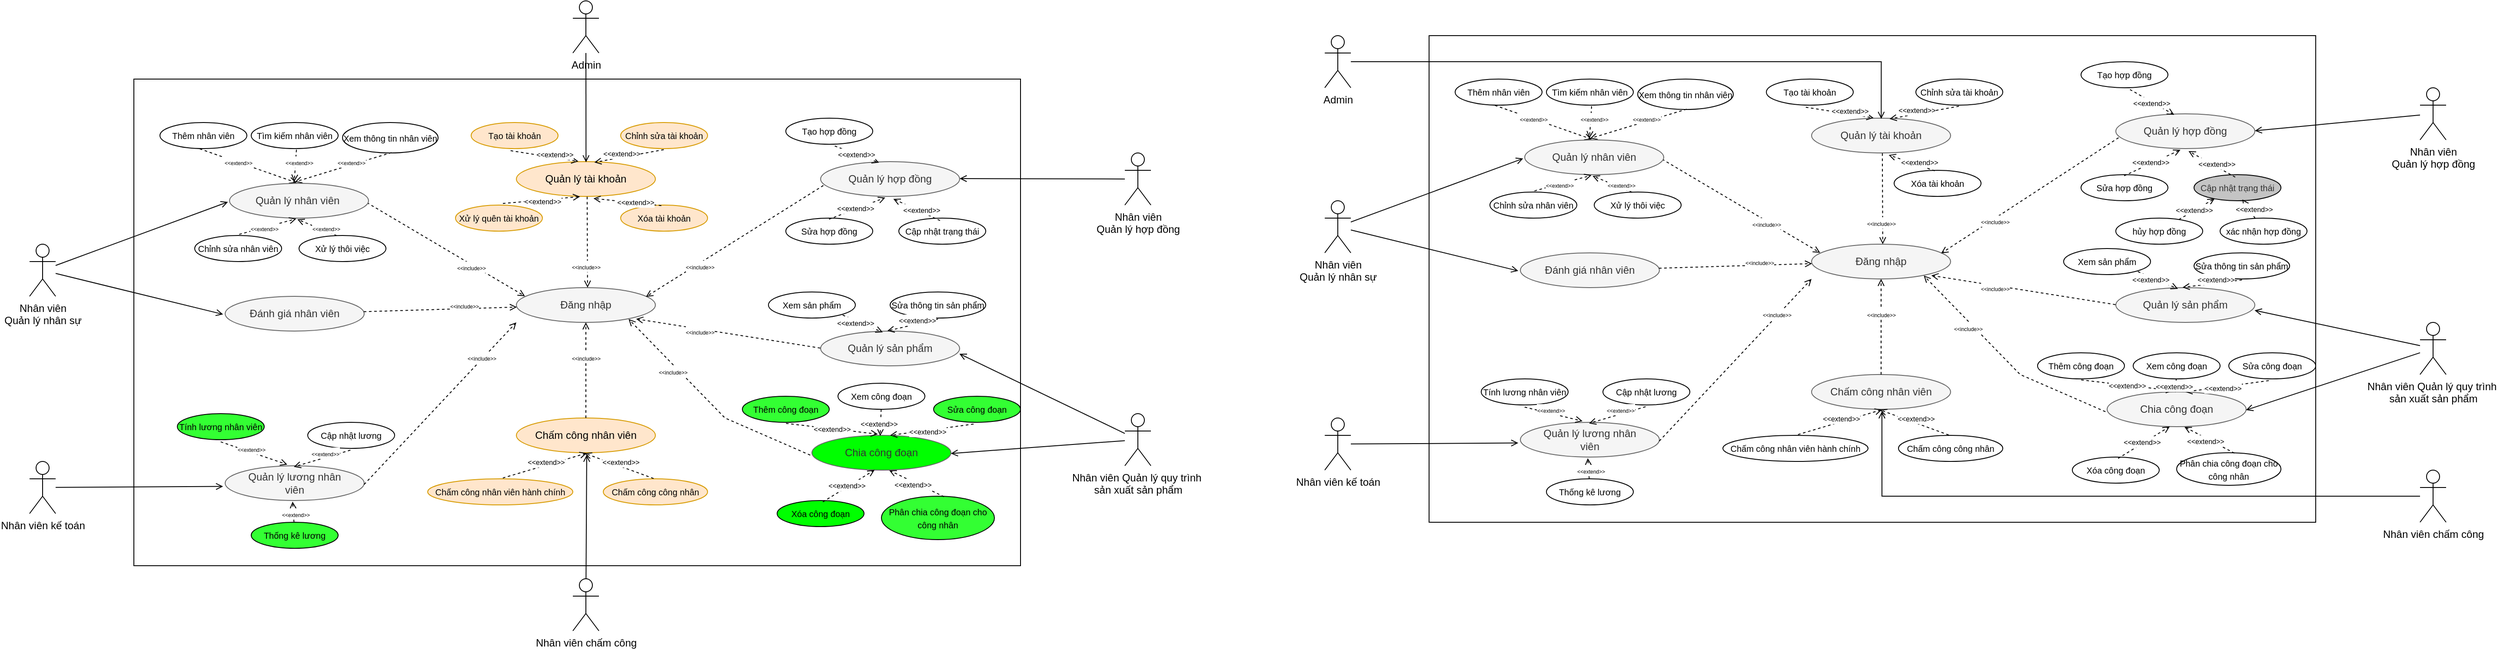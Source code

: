 <mxfile version="17.2.1" type="device"><diagram id="moab_QOuEcnYYGaLpviC" name="Page-1"><mxGraphModel dx="476" dy="885" grid="1" gridSize="10" guides="1" tooltips="1" connect="0" arrows="1" fold="1" page="1" pageScale="1" pageWidth="827" pageHeight="1169" math="0" shadow="0"><root><mxCell id="0"/><mxCell id="1" parent="0"/><mxCell id="79gRq2DrtrsoFmL8w3pO-127" value="" style="rounded=0;whiteSpace=wrap;html=1;" parent="1" vertex="1"><mxGeometry x="2760" y="240" width="1020" height="560" as="geometry"/></mxCell><mxCell id="79gRq2DrtrsoFmL8w3pO-1" value="Admin" style="shape=umlActor;verticalLabelPosition=bottom;verticalAlign=top;html=1;outlineConnect=0;" parent="1" vertex="1"><mxGeometry x="2640" y="240" width="30" height="60" as="geometry"/></mxCell><mxCell id="79gRq2DrtrsoFmL8w3pO-2" value="Nhân viên&lt;br&gt;Quản lý nhân sự&lt;br&gt;" style="shape=umlActor;verticalLabelPosition=bottom;verticalAlign=top;html=1;outlineConnect=0;" parent="1" vertex="1"><mxGeometry x="2640" y="430" width="30" height="60" as="geometry"/></mxCell><mxCell id="79gRq2DrtrsoFmL8w3pO-3" value="Nhân viên kế toán" style="shape=umlActor;verticalLabelPosition=bottom;verticalAlign=top;html=1;outlineConnect=0;" parent="1" vertex="1"><mxGeometry x="2640" y="680" width="30" height="60" as="geometry"/></mxCell><mxCell id="79gRq2DrtrsoFmL8w3pO-4" value="Nhân viên chấm công" style="shape=umlActor;verticalLabelPosition=bottom;verticalAlign=top;html=1;outlineConnect=0;" parent="1" vertex="1"><mxGeometry x="3900" y="740" width="30" height="60" as="geometry"/></mxCell><mxCell id="79gRq2DrtrsoFmL8w3pO-5" value="Nhân viên&lt;br&gt;Quản lý hợp đồng&lt;br&gt;" style="shape=umlActor;verticalLabelPosition=bottom;verticalAlign=top;html=1;outlineConnect=0;" parent="1" vertex="1"><mxGeometry x="3900" y="300" width="30" height="60" as="geometry"/></mxCell><mxCell id="79gRq2DrtrsoFmL8w3pO-6" value="Nhân viên Quản lý quy trình&amp;nbsp;&lt;br&gt;sản xuất sản phẩm&lt;br&gt;" style="shape=umlActor;verticalLabelPosition=bottom;verticalAlign=top;html=1;outlineConnect=0;" parent="1" vertex="1"><mxGeometry x="3900" y="570" width="30" height="60" as="geometry"/></mxCell><mxCell id="79gRq2DrtrsoFmL8w3pO-7" value="Quản lý tài khoản" style="ellipse;whiteSpace=wrap;html=1;fillColor=#f5f5f5;fontColor=#333333;strokeColor=#666666;" parent="1" vertex="1"><mxGeometry x="3200" y="335" width="160" height="40" as="geometry"/></mxCell><mxCell id="79gRq2DrtrsoFmL8w3pO-10" value="Đánh giá nhân viên" style="ellipse;whiteSpace=wrap;html=1;fillColor=#f5f5f5;fontColor=#333333;strokeColor=#666666;" parent="1" vertex="1"><mxGeometry x="2865" y="490" width="160" height="40" as="geometry"/></mxCell><mxCell id="79gRq2DrtrsoFmL8w3pO-11" value="Quản lý lương nhân&lt;br&gt;viên" style="ellipse;whiteSpace=wrap;html=1;fillColor=#f5f5f5;fontColor=#333333;strokeColor=#666666;" parent="1" vertex="1"><mxGeometry x="2865" y="685" width="160" height="40" as="geometry"/></mxCell><mxCell id="79gRq2DrtrsoFmL8w3pO-12" value="Chấm công nhân viên" style="ellipse;whiteSpace=wrap;html=1;fillColor=#f5f5f5;fontColor=#333333;strokeColor=#666666;" parent="1" vertex="1"><mxGeometry x="3200" y="630" width="160" height="40" as="geometry"/></mxCell><mxCell id="79gRq2DrtrsoFmL8w3pO-13" value="Quản lý sản phẩm" style="ellipse;whiteSpace=wrap;html=1;fillColor=#f5f5f5;fontColor=#333333;strokeColor=#666666;" parent="1" vertex="1"><mxGeometry x="3550" y="530" width="160" height="40" as="geometry"/></mxCell><mxCell id="79gRq2DrtrsoFmL8w3pO-14" value="Quản lý hợp đồng" style="ellipse;whiteSpace=wrap;html=1;fillColor=#f5f5f5;fontColor=#333333;strokeColor=#666666;" parent="1" vertex="1"><mxGeometry x="3550" y="330" width="160" height="40" as="geometry"/></mxCell><mxCell id="79gRq2DrtrsoFmL8w3pO-15" value="" style="endArrow=open;html=1;rounded=0;endFill=0;entryX=-0.011;entryY=0.535;entryDx=0;entryDy=0;entryPerimeter=0;" parent="1" source="79gRq2DrtrsoFmL8w3pO-2" target="79gRq2DrtrsoFmL8w3pO-9" edge="1"><mxGeometry width="50" height="50" relative="1" as="geometry"><mxPoint x="2750" y="340" as="sourcePoint"/><mxPoint x="2960" y="310" as="targetPoint"/><Array as="points"/></mxGeometry></mxCell><mxCell id="79gRq2DrtrsoFmL8w3pO-16" value="" style="endArrow=open;html=1;rounded=0;endFill=0;entryX=-0.015;entryY=0.518;entryDx=0;entryDy=0;entryPerimeter=0;" parent="1" source="79gRq2DrtrsoFmL8w3pO-2" target="79gRq2DrtrsoFmL8w3pO-10" edge="1"><mxGeometry width="50" height="50" relative="1" as="geometry"><mxPoint x="2745" y="350" as="sourcePoint"/><mxPoint x="2960" y="480" as="targetPoint"/><Array as="points"/></mxGeometry></mxCell><mxCell id="79gRq2DrtrsoFmL8w3pO-17" value="" style="endArrow=open;html=1;rounded=0;endFill=0;entryX=0.501;entryY=0.02;entryDx=0;entryDy=0;entryPerimeter=0;edgeStyle=orthogonalEdgeStyle;" parent="1" source="79gRq2DrtrsoFmL8w3pO-1" target="79gRq2DrtrsoFmL8w3pO-7" edge="1"><mxGeometry width="50" height="50" relative="1" as="geometry"><mxPoint x="3120" y="200" as="sourcePoint"/><mxPoint x="3280" y="321" as="targetPoint"/></mxGeometry></mxCell><mxCell id="79gRq2DrtrsoFmL8w3pO-18" value="Đăng nhập" style="ellipse;whiteSpace=wrap;html=1;fillColor=#f5f5f5;fontColor=#333333;strokeColor=#666666;" parent="1" vertex="1"><mxGeometry x="3200" y="480" width="160" height="40" as="geometry"/></mxCell><mxCell id="79gRq2DrtrsoFmL8w3pO-19" value="" style="endArrow=open;html=1;rounded=0;endFill=0;entryX=-0.015;entryY=0.594;entryDx=0;entryDy=0;entryPerimeter=0;" parent="1" source="79gRq2DrtrsoFmL8w3pO-3" target="79gRq2DrtrsoFmL8w3pO-11" edge="1"><mxGeometry width="50" height="50" relative="1" as="geometry"><mxPoint x="2745" y="690" as="sourcePoint"/><mxPoint x="2970" y="770" as="targetPoint"/><Array as="points"/></mxGeometry></mxCell><mxCell id="79gRq2DrtrsoFmL8w3pO-20" value="" style="endArrow=open;html=1;rounded=0;endFill=0;entryX=0.506;entryY=1.059;entryDx=0;entryDy=0;entryPerimeter=0;edgeStyle=orthogonalEdgeStyle;" parent="1" source="79gRq2DrtrsoFmL8w3pO-4" target="79gRq2DrtrsoFmL8w3pO-12" edge="1"><mxGeometry width="50" height="50" relative="1" as="geometry"><mxPoint x="3060" y="685" as="sourcePoint"/><mxPoint x="3285" y="765" as="targetPoint"/></mxGeometry></mxCell><mxCell id="79gRq2DrtrsoFmL8w3pO-21" value="" style="endArrow=open;html=1;rounded=0;endFill=0;entryX=0.998;entryY=0.653;entryDx=0;entryDy=0;entryPerimeter=0;" parent="1" source="79gRq2DrtrsoFmL8w3pO-6" target="79gRq2DrtrsoFmL8w3pO-13" edge="1"><mxGeometry width="50" height="50" relative="1" as="geometry"><mxPoint x="3370" y="850" as="sourcePoint"/><mxPoint x="3291" y="772" as="targetPoint"/></mxGeometry></mxCell><mxCell id="79gRq2DrtrsoFmL8w3pO-22" value="" style="endArrow=open;html=1;rounded=0;endFill=0;entryX=1;entryY=0.487;entryDx=0;entryDy=0;entryPerimeter=0;" parent="1" source="79gRq2DrtrsoFmL8w3pO-5" target="79gRq2DrtrsoFmL8w3pO-14" edge="1"><mxGeometry width="50" height="50" relative="1" as="geometry"><mxPoint x="3650" y="700" as="sourcePoint"/><mxPoint x="3493" y="644" as="targetPoint"/></mxGeometry></mxCell><mxCell id="79gRq2DrtrsoFmL8w3pO-24" value="" style="endArrow=open;dashed=1;html=1;rounded=0;endFill=0;entryX=0.07;entryY=0.805;entryDx=0;entryDy=0;entryPerimeter=0;exitX=0.999;exitY=0.539;exitDx=0;exitDy=0;exitPerimeter=0;" parent="1" source="79gRq2DrtrsoFmL8w3pO-11" edge="1"><mxGeometry width="50" height="50" relative="1" as="geometry"><mxPoint x="3040" y="670" as="sourcePoint"/><mxPoint x="3200.0" y="520.0" as="targetPoint"/><Array as="points"/></mxGeometry></mxCell><mxCell id="79gRq2DrtrsoFmL8w3pO-25" value="&lt;font style=&quot;font-size: 6px;&quot;&gt;&amp;lt;&amp;lt;include&amp;gt;&amp;gt;&lt;/font&gt;" style="edgeLabel;html=1;align=center;verticalAlign=middle;resizable=0;points=[];" parent="79gRq2DrtrsoFmL8w3pO-24" vertex="1" connectable="0"><mxGeometry x="0.039" y="1" relative="1" as="geometry"><mxPoint x="45" y="-49" as="offset"/></mxGeometry></mxCell><mxCell id="79gRq2DrtrsoFmL8w3pO-26" value="" style="endArrow=open;dashed=1;html=1;rounded=0;endFill=0;" parent="1" source="79gRq2DrtrsoFmL8w3pO-12" target="79gRq2DrtrsoFmL8w3pO-18" edge="1"><mxGeometry width="50" height="50" relative="1" as="geometry"><mxPoint x="3280" y="720" as="sourcePoint"/><mxPoint x="3210.0" y="530.0" as="targetPoint"/><Array as="points"/></mxGeometry></mxCell><mxCell id="79gRq2DrtrsoFmL8w3pO-27" value="&lt;font style=&quot;font-size: 6px;&quot;&gt;&amp;lt;&amp;lt;include&amp;gt;&amp;gt;&lt;/font&gt;" style="edgeLabel;html=1;align=center;verticalAlign=middle;resizable=0;points=[];" parent="79gRq2DrtrsoFmL8w3pO-26" vertex="1" connectable="0"><mxGeometry x="0.039" y="1" relative="1" as="geometry"><mxPoint x="1" y="-13" as="offset"/></mxGeometry></mxCell><mxCell id="79gRq2DrtrsoFmL8w3pO-28" value="" style="endArrow=open;dashed=1;html=1;rounded=0;endFill=0;exitX=-0.002;exitY=0.489;exitDx=0;exitDy=0;exitPerimeter=0;entryX=0.861;entryY=0.9;entryDx=0;entryDy=0;entryPerimeter=0;" parent="1" source="79gRq2DrtrsoFmL8w3pO-13" target="79gRq2DrtrsoFmL8w3pO-18" edge="1"><mxGeometry width="50" height="50" relative="1" as="geometry"><mxPoint x="3290" y="730" as="sourcePoint"/><mxPoint x="3350" y="510" as="targetPoint"/><Array as="points"/></mxGeometry></mxCell><mxCell id="79gRq2DrtrsoFmL8w3pO-29" value="&lt;font style=&quot;font-size: 6px;&quot;&gt;&amp;lt;&amp;lt;include&amp;gt;&amp;gt;&lt;/font&gt;" style="edgeLabel;html=1;align=center;verticalAlign=middle;resizable=0;points=[];" parent="79gRq2DrtrsoFmL8w3pO-28" vertex="1" connectable="0"><mxGeometry x="0.039" y="1" relative="1" as="geometry"><mxPoint x="-29" y="-3" as="offset"/></mxGeometry></mxCell><mxCell id="79gRq2DrtrsoFmL8w3pO-30" value="" style="endArrow=open;dashed=1;html=1;rounded=0;endFill=0;exitX=0.509;exitY=1.01;exitDx=0;exitDy=0;exitPerimeter=0;entryX=0.512;entryY=0.001;entryDx=0;entryDy=0;entryPerimeter=0;" parent="1" source="79gRq2DrtrsoFmL8w3pO-7" target="79gRq2DrtrsoFmL8w3pO-18" edge="1"><mxGeometry width="50" height="50" relative="1" as="geometry"><mxPoint x="3250" y="430" as="sourcePoint"/><mxPoint x="3279" y="490" as="targetPoint"/><Array as="points"/></mxGeometry></mxCell><mxCell id="79gRq2DrtrsoFmL8w3pO-31" value="&lt;font style=&quot;font-size: 6px;&quot;&gt;&amp;lt;&amp;lt;include&amp;gt;&amp;gt;&lt;/font&gt;" style="edgeLabel;html=1;align=center;verticalAlign=middle;resizable=0;points=[];" parent="79gRq2DrtrsoFmL8w3pO-30" vertex="1" connectable="0"><mxGeometry x="0.039" y="1" relative="1" as="geometry"><mxPoint x="-3" y="25" as="offset"/></mxGeometry></mxCell><mxCell id="79gRq2DrtrsoFmL8w3pO-32" value="" style="endArrow=open;dashed=1;html=1;rounded=0;endFill=0;entryX=0.932;entryY=0.263;entryDx=0;entryDy=0;entryPerimeter=0;exitX=0.02;exitY=0.687;exitDx=0;exitDy=0;exitPerimeter=0;" parent="1" source="79gRq2DrtrsoFmL8w3pO-14" target="79gRq2DrtrsoFmL8w3pO-18" edge="1"><mxGeometry width="50" height="50" relative="1" as="geometry"><mxPoint x="3488" y="605" as="sourcePoint"/><mxPoint x="3361" y="520" as="targetPoint"/></mxGeometry></mxCell><mxCell id="79gRq2DrtrsoFmL8w3pO-33" value="&lt;font style=&quot;font-size: 6px;&quot;&gt;&amp;lt;&amp;lt;include&amp;gt;&amp;gt;&lt;/font&gt;" style="edgeLabel;html=1;align=center;verticalAlign=middle;resizable=0;points=[];" parent="79gRq2DrtrsoFmL8w3pO-32" vertex="1" connectable="0"><mxGeometry x="0.039" y="1" relative="1" as="geometry"><mxPoint x="-37" y="25" as="offset"/></mxGeometry></mxCell><mxCell id="79gRq2DrtrsoFmL8w3pO-34" value="" style="endArrow=open;dashed=1;html=1;rounded=0;endFill=0;" parent="1" source="79gRq2DrtrsoFmL8w3pO-10" target="79gRq2DrtrsoFmL8w3pO-18" edge="1"><mxGeometry width="50" height="50" relative="1" as="geometry"><mxPoint x="3049.76" y="628.56" as="sourcePoint"/><mxPoint x="3160" y="510" as="targetPoint"/><Array as="points"/></mxGeometry></mxCell><mxCell id="79gRq2DrtrsoFmL8w3pO-35" value="&lt;font style=&quot;font-size: 6px;&quot;&gt;&amp;lt;&amp;lt;include&amp;gt;&amp;gt;&lt;/font&gt;" style="edgeLabel;html=1;align=center;verticalAlign=middle;resizable=0;points=[];" parent="79gRq2DrtrsoFmL8w3pO-34" vertex="1" connectable="0"><mxGeometry x="0.039" y="1" relative="1" as="geometry"><mxPoint x="24" y="-4" as="offset"/></mxGeometry></mxCell><mxCell id="79gRq2DrtrsoFmL8w3pO-36" value="" style="endArrow=open;dashed=1;html=1;rounded=0;endFill=0;entryX=0.062;entryY=0.247;entryDx=0;entryDy=0;entryPerimeter=0;exitX=0.988;exitY=0.555;exitDx=0;exitDy=0;exitPerimeter=0;" parent="1" source="79gRq2DrtrsoFmL8w3pO-9" target="79gRq2DrtrsoFmL8w3pO-18" edge="1"><mxGeometry width="50" height="50" relative="1" as="geometry"><mxPoint x="3040" y="340" as="sourcePoint"/><mxPoint x="3200" y="519" as="targetPoint"/><Array as="points"/></mxGeometry></mxCell><mxCell id="79gRq2DrtrsoFmL8w3pO-37" value="&lt;font style=&quot;font-size: 6px;&quot;&gt;&amp;lt;&amp;lt;include&amp;gt;&amp;gt;&lt;/font&gt;" style="edgeLabel;html=1;align=center;verticalAlign=middle;resizable=0;points=[];" parent="79gRq2DrtrsoFmL8w3pO-36" vertex="1" connectable="0"><mxGeometry x="0.039" y="1" relative="1" as="geometry"><mxPoint x="25" y="18" as="offset"/></mxGeometry></mxCell><mxCell id="79gRq2DrtrsoFmL8w3pO-39" value="&lt;font style=&quot;font-size: 10px;&quot;&gt;Thêm nhân viên&lt;/font&gt;" style="ellipse;whiteSpace=wrap;html=1;" parent="1" vertex="1"><mxGeometry x="2790" y="290" width="100" height="30" as="geometry"/></mxCell><mxCell id="79gRq2DrtrsoFmL8w3pO-41" value="&lt;span style=&quot;font-size: 10px;&quot;&gt;Xử lý thôi việc&lt;/span&gt;" style="ellipse;whiteSpace=wrap;html=1;" parent="1" vertex="1"><mxGeometry x="2950" y="420" width="100" height="30" as="geometry"/></mxCell><mxCell id="79gRq2DrtrsoFmL8w3pO-42" value="&lt;span style=&quot;font-size: 10px;&quot;&gt;Chỉnh sửa nhân viên&lt;/span&gt;" style="ellipse;whiteSpace=wrap;html=1;" parent="1" vertex="1"><mxGeometry x="2830" y="420" width="100" height="30" as="geometry"/></mxCell><mxCell id="79gRq2DrtrsoFmL8w3pO-43" value="" style="endArrow=open;dashed=1;html=1;rounded=0;endFill=0;" parent="1" source="79gRq2DrtrsoFmL8w3pO-9" edge="1"><mxGeometry width="50" height="50" relative="1" as="geometry"><mxPoint x="2970" y="390" as="sourcePoint"/><mxPoint x="2930" y="380" as="targetPoint"/></mxGeometry></mxCell><mxCell id="79gRq2DrtrsoFmL8w3pO-44" value="&lt;font style=&quot;font-size: 6px;&quot;&gt;&amp;lt;&amp;lt;extend&amp;gt;&amp;gt;&lt;/font&gt;" style="edgeLabel;html=1;align=center;verticalAlign=middle;resizable=0;points=[];" parent="79gRq2DrtrsoFmL8w3pO-43" vertex="1" connectable="0"><mxGeometry x="0.039" y="1" relative="1" as="geometry"><mxPoint x="16" y="11" as="offset"/></mxGeometry></mxCell><mxCell id="79gRq2DrtrsoFmL8w3pO-45" value="" style="endArrow=open;dashed=1;html=1;rounded=0;endFill=0;exitX=0.435;exitY=0.007;exitDx=0;exitDy=0;exitPerimeter=0;entryX=0.488;entryY=1.035;entryDx=0;entryDy=0;entryPerimeter=0;" parent="1" source="79gRq2DrtrsoFmL8w3pO-41" target="79gRq2DrtrsoFmL8w3pO-9" edge="1"><mxGeometry width="50" height="50" relative="1" as="geometry"><mxPoint x="3028" y="411" as="sourcePoint"/><mxPoint x="2930" y="380" as="targetPoint"/></mxGeometry></mxCell><mxCell id="79gRq2DrtrsoFmL8w3pO-46" value="&lt;font style=&quot;font-size: 6px;&quot;&gt;&amp;lt;&amp;lt;extend&amp;gt;&amp;gt;&lt;/font&gt;" style="edgeLabel;html=1;align=center;verticalAlign=middle;resizable=0;points=[];" parent="79gRq2DrtrsoFmL8w3pO-45" vertex="1" connectable="0"><mxGeometry x="0.039" y="1" relative="1" as="geometry"><mxPoint x="11" y="-1" as="offset"/></mxGeometry></mxCell><mxCell id="79gRq2DrtrsoFmL8w3pO-47" value="" style="endArrow=open;dashed=1;html=1;rounded=0;endFill=0;entryX=0.482;entryY=-0.019;entryDx=0;entryDy=0;entryPerimeter=0;exitX=0.458;exitY=1.01;exitDx=0;exitDy=0;exitPerimeter=0;" parent="1" source="79gRq2DrtrsoFmL8w3pO-39" target="79gRq2DrtrsoFmL8w3pO-9" edge="1"><mxGeometry width="50" height="50" relative="1" as="geometry"><mxPoint x="2943" y="410" as="sourcePoint"/><mxPoint x="2961" y="371" as="targetPoint"/></mxGeometry></mxCell><mxCell id="79gRq2DrtrsoFmL8w3pO-48" value="&lt;font style=&quot;font-size: 6px;&quot;&gt;&amp;lt;&amp;lt;extend&amp;gt;&amp;gt;&lt;/font&gt;" style="edgeLabel;html=1;align=center;verticalAlign=middle;resizable=0;points=[];rotation=0;" parent="79gRq2DrtrsoFmL8w3pO-47" vertex="1" connectable="0"><mxGeometry x="0.039" y="1" relative="1" as="geometry"><mxPoint x="-14" y="-5" as="offset"/></mxGeometry></mxCell><mxCell id="79gRq2DrtrsoFmL8w3pO-49" value="&lt;font style=&quot;font-size: 10px;&quot;&gt;Tìm kiếm nhân viên&lt;/font&gt;" style="ellipse;whiteSpace=wrap;html=1;" parent="1" vertex="1"><mxGeometry x="2895" y="290" width="100" height="30" as="geometry"/></mxCell><mxCell id="79gRq2DrtrsoFmL8w3pO-50" value="" style="endArrow=open;dashed=1;html=1;rounded=0;endFill=0;entryX=0.466;entryY=-0.05;entryDx=0;entryDy=0;entryPerimeter=0;exitX=0.52;exitY=1.041;exitDx=0;exitDy=0;exitPerimeter=0;" parent="1" source="79gRq2DrtrsoFmL8w3pO-49" target="79gRq2DrtrsoFmL8w3pO-9" edge="1"><mxGeometry width="50" height="50" relative="1" as="geometry"><mxPoint x="2899" y="393" as="sourcePoint"/><mxPoint x="2915" y="364" as="targetPoint"/></mxGeometry></mxCell><mxCell id="79gRq2DrtrsoFmL8w3pO-51" value="&lt;font style=&quot;font-size: 6px;&quot;&gt;&amp;lt;&amp;lt;extend&amp;gt;&amp;gt;&lt;/font&gt;" style="edgeLabel;html=1;align=center;verticalAlign=middle;resizable=0;points=[];rotation=0;" parent="79gRq2DrtrsoFmL8w3pO-50" vertex="1" connectable="0"><mxGeometry x="0.039" y="1" relative="1" as="geometry"><mxPoint x="3" y="-6" as="offset"/></mxGeometry></mxCell><mxCell id="79gRq2DrtrsoFmL8w3pO-52" value="&lt;span style=&quot;font-size: 10px;&quot;&gt;Xem thông tin nhân viên&lt;/span&gt;" style="ellipse;whiteSpace=wrap;html=1;" parent="1" vertex="1"><mxGeometry x="3000" y="290" width="110" height="35" as="geometry"/></mxCell><mxCell id="79gRq2DrtrsoFmL8w3pO-53" value="" style="endArrow=open;dashed=1;html=1;rounded=0;endFill=0;exitX=0.512;exitY=0.989;exitDx=0;exitDy=0;exitPerimeter=0;entryX=0.47;entryY=-0.042;entryDx=0;entryDy=0;entryPerimeter=0;" parent="1" source="79gRq2DrtrsoFmL8w3pO-52" target="79gRq2DrtrsoFmL8w3pO-9" edge="1"><mxGeometry width="50" height="50" relative="1" as="geometry"><mxPoint x="2876" y="301" as="sourcePoint"/><mxPoint x="2960" y="320" as="targetPoint"/></mxGeometry></mxCell><mxCell id="79gRq2DrtrsoFmL8w3pO-54" value="&lt;font style=&quot;font-size: 6px;&quot;&gt;&amp;lt;&amp;lt;extend&amp;gt;&amp;gt;&lt;/font&gt;" style="edgeLabel;html=1;align=center;verticalAlign=middle;resizable=0;points=[];rotation=0;" parent="79gRq2DrtrsoFmL8w3pO-53" vertex="1" connectable="0"><mxGeometry x="0.039" y="1" relative="1" as="geometry"><mxPoint x="11" y="-8" as="offset"/></mxGeometry></mxCell><mxCell id="79gRq2DrtrsoFmL8w3pO-55" value="&lt;span style=&quot;font-size: 10px;&quot;&gt;Tạo tài khoản&lt;/span&gt;" style="ellipse;whiteSpace=wrap;html=1;" parent="1" vertex="1"><mxGeometry x="3148" y="290" width="100" height="30" as="geometry"/></mxCell><mxCell id="79gRq2DrtrsoFmL8w3pO-56" value="" style="endArrow=open;dashed=1;html=1;rounded=0;endFill=0;entryX=0.446;entryY=-0.008;entryDx=0;entryDy=0;entryPerimeter=0;exitX=0.454;exitY=1.08;exitDx=0;exitDy=0;exitPerimeter=0;" parent="1" source="79gRq2DrtrsoFmL8w3pO-55" target="79gRq2DrtrsoFmL8w3pO-7" edge="1"><mxGeometry width="50" height="50" relative="1" as="geometry"><mxPoint x="3405" y="190" as="sourcePoint"/><mxPoint x="3348" y="198" as="targetPoint"/></mxGeometry></mxCell><mxCell id="79gRq2DrtrsoFmL8w3pO-57" value="&lt;font style=&quot;font-size: 8px;&quot;&gt;&amp;lt;&amp;lt;extend&amp;gt;&amp;gt;&lt;/font&gt;" style="edgeLabel;html=1;align=center;verticalAlign=middle;resizable=0;points=[];" parent="79gRq2DrtrsoFmL8w3pO-56" vertex="1" connectable="0"><mxGeometry x="0.039" y="1" relative="1" as="geometry"><mxPoint x="10" y="-2" as="offset"/></mxGeometry></mxCell><mxCell id="79gRq2DrtrsoFmL8w3pO-58" value="&lt;span style=&quot;font-size: 10px;&quot;&gt;Chỉnh sửa tài khoản&lt;/span&gt;" style="ellipse;whiteSpace=wrap;html=1;" parent="1" vertex="1"><mxGeometry x="3320" y="290" width="100" height="30" as="geometry"/></mxCell><mxCell id="79gRq2DrtrsoFmL8w3pO-59" value="" style="endArrow=open;dashed=1;html=1;rounded=0;endFill=0;exitX=0.496;exitY=1.04;exitDx=0;exitDy=0;exitPerimeter=0;entryX=0.561;entryY=0.022;entryDx=0;entryDy=0;entryPerimeter=0;" parent="1" source="79gRq2DrtrsoFmL8w3pO-58" target="79gRq2DrtrsoFmL8w3pO-7" edge="1"><mxGeometry width="50" height="50" relative="1" as="geometry"><mxPoint x="3184.93" y="300" as="sourcePoint"/><mxPoint x="3340" y="340" as="targetPoint"/></mxGeometry></mxCell><mxCell id="79gRq2DrtrsoFmL8w3pO-60" value="&lt;font style=&quot;font-size: 8px;&quot;&gt;&amp;lt;&amp;lt;extend&amp;gt;&amp;gt;&lt;/font&gt;" style="edgeLabel;html=1;align=center;verticalAlign=middle;resizable=0;points=[];" parent="79gRq2DrtrsoFmL8w3pO-59" vertex="1" connectable="0"><mxGeometry x="0.039" y="1" relative="1" as="geometry"><mxPoint x="-8" y="-5" as="offset"/></mxGeometry></mxCell><mxCell id="79gRq2DrtrsoFmL8w3pO-64" value="&lt;span style=&quot;font-size: 10px;&quot;&gt;Xóa tài khoản&lt;/span&gt;" style="ellipse;whiteSpace=wrap;html=1;" parent="1" vertex="1"><mxGeometry x="3295" y="395" width="100" height="30" as="geometry"/></mxCell><mxCell id="79gRq2DrtrsoFmL8w3pO-65" value="" style="endArrow=open;dashed=1;html=1;rounded=0;endFill=0;entryX=0.555;entryY=1.058;entryDx=0;entryDy=0;entryPerimeter=0;exitX=0.468;exitY=0.019;exitDx=0;exitDy=0;exitPerimeter=0;" parent="1" source="79gRq2DrtrsoFmL8w3pO-64" target="79gRq2DrtrsoFmL8w3pO-7" edge="1"><mxGeometry width="50" height="50" relative="1" as="geometry"><mxPoint x="3465" y="220" as="sourcePoint"/><mxPoint x="3365" y="360" as="targetPoint"/><Array as="points"/></mxGeometry></mxCell><mxCell id="79gRq2DrtrsoFmL8w3pO-66" value="&lt;font style=&quot;font-size: 8px;&quot;&gt;&amp;lt;&amp;lt;extend&amp;gt;&amp;gt;&lt;/font&gt;" style="edgeLabel;html=1;align=center;verticalAlign=middle;resizable=0;points=[];" parent="79gRq2DrtrsoFmL8w3pO-65" vertex="1" connectable="0"><mxGeometry x="0.039" y="1" relative="1" as="geometry"><mxPoint x="10" y="-2" as="offset"/></mxGeometry></mxCell><mxCell id="79gRq2DrtrsoFmL8w3pO-70" value="Chia công đoạn" style="ellipse;whiteSpace=wrap;html=1;fillColor=#f5f5f5;fontColor=#333333;strokeColor=#666666;" parent="1" vertex="1"><mxGeometry x="3540" y="650" width="160" height="40" as="geometry"/></mxCell><mxCell id="79gRq2DrtrsoFmL8w3pO-71" value="" style="endArrow=open;html=1;rounded=0;endFill=0;entryX=0.999;entryY=0.522;entryDx=0;entryDy=0;entryPerimeter=0;" parent="1" source="79gRq2DrtrsoFmL8w3pO-6" target="79gRq2DrtrsoFmL8w3pO-70" edge="1"><mxGeometry width="50" height="50" relative="1" as="geometry"><mxPoint x="3662" y="670" as="sourcePoint"/><mxPoint x="3593" y="539" as="targetPoint"/><Array as="points"/></mxGeometry></mxCell><mxCell id="79gRq2DrtrsoFmL8w3pO-73" value="" style="endArrow=open;dashed=1;html=1;rounded=0;endFill=0;exitX=0.483;exitY=0.026;exitDx=0;exitDy=0;exitPerimeter=0;entryX=0.506;entryY=1.012;entryDx=0;entryDy=0;entryPerimeter=0;" parent="1" source="79gRq2DrtrsoFmL8w3pO-72" target="79gRq2DrtrsoFmL8w3pO-12" edge="1"><mxGeometry width="50" height="50" relative="1" as="geometry"><mxPoint x="3120" y="631" as="sourcePoint"/><mxPoint x="3237" y="676" as="targetPoint"/></mxGeometry></mxCell><mxCell id="79gRq2DrtrsoFmL8w3pO-74" value="&lt;font style=&quot;font-size: 8px;&quot;&gt;&amp;lt;&amp;lt;extend&amp;gt;&amp;gt;&lt;/font&gt;" style="edgeLabel;html=1;align=center;verticalAlign=middle;resizable=0;points=[];" parent="79gRq2DrtrsoFmL8w3pO-73" vertex="1" connectable="0"><mxGeometry x="0.039" y="1" relative="1" as="geometry"><mxPoint x="2" y="-4" as="offset"/></mxGeometry></mxCell><mxCell id="79gRq2DrtrsoFmL8w3pO-78" value="&lt;span style=&quot;font-size: 10px;&quot;&gt;Chấm công công nhân&lt;/span&gt;" style="ellipse;whiteSpace=wrap;html=1;" parent="1" vertex="1"><mxGeometry x="3300" y="700" width="120" height="30" as="geometry"/></mxCell><mxCell id="79gRq2DrtrsoFmL8w3pO-79" value="" style="endArrow=open;dashed=1;html=1;rounded=0;endFill=0;exitX=0.482;exitY=-0.013;exitDx=0;exitDy=0;exitPerimeter=0;entryX=0.491;entryY=1.016;entryDx=0;entryDy=0;entryPerimeter=0;" parent="1" source="79gRq2DrtrsoFmL8w3pO-78" target="79gRq2DrtrsoFmL8w3pO-12" edge="1"><mxGeometry width="50" height="50" relative="1" as="geometry"><mxPoint x="3270" y="625" as="sourcePoint"/><mxPoint x="3280" y="670" as="targetPoint"/></mxGeometry></mxCell><mxCell id="79gRq2DrtrsoFmL8w3pO-80" value="&lt;font style=&quot;font-size: 8px;&quot;&gt;&amp;lt;&amp;lt;extend&amp;gt;&amp;gt;&lt;/font&gt;" style="edgeLabel;html=1;align=center;verticalAlign=middle;resizable=0;points=[];" parent="79gRq2DrtrsoFmL8w3pO-79" vertex="1" connectable="0"><mxGeometry x="0.039" y="1" relative="1" as="geometry"><mxPoint x="4" y="-6" as="offset"/></mxGeometry></mxCell><mxCell id="79gRq2DrtrsoFmL8w3pO-81" value="&lt;span style=&quot;font-size: 10px;&quot;&gt;Tính lương nhân viên&lt;/span&gt;" style="ellipse;whiteSpace=wrap;html=1;" parent="1" vertex="1"><mxGeometry x="2820" y="635" width="100" height="30" as="geometry"/></mxCell><mxCell id="79gRq2DrtrsoFmL8w3pO-82" value="" style="endArrow=open;dashed=1;html=1;rounded=0;endFill=0;entryX=0.447;entryY=-0.034;entryDx=0;entryDy=0;entryPerimeter=0;exitX=0.499;exitY=1.082;exitDx=0;exitDy=0;exitPerimeter=0;" parent="1" source="79gRq2DrtrsoFmL8w3pO-81" target="79gRq2DrtrsoFmL8w3pO-11" edge="1"><mxGeometry width="50" height="50" relative="1" as="geometry"><mxPoint x="2978" y="555.5" as="sourcePoint"/><mxPoint x="2901" y="505.5" as="targetPoint"/></mxGeometry></mxCell><mxCell id="79gRq2DrtrsoFmL8w3pO-83" value="&lt;font style=&quot;font-size: 6px;&quot;&gt;&amp;lt;&amp;lt;extend&amp;gt;&amp;gt;&lt;/font&gt;" style="edgeLabel;html=1;align=center;verticalAlign=middle;resizable=0;points=[];" parent="79gRq2DrtrsoFmL8w3pO-82" vertex="1" connectable="0"><mxGeometry x="0.039" y="1" relative="1" as="geometry"><mxPoint x="-5" y="-5" as="offset"/></mxGeometry></mxCell><mxCell id="79gRq2DrtrsoFmL8w3pO-84" value="&lt;span style=&quot;font-size: 10px;&quot;&gt;Cập nhật lương&lt;/span&gt;" style="ellipse;whiteSpace=wrap;html=1;" parent="1" vertex="1"><mxGeometry x="2960" y="635" width="100" height="30" as="geometry"/></mxCell><mxCell id="79gRq2DrtrsoFmL8w3pO-85" value="" style="endArrow=open;dashed=1;html=1;rounded=0;endFill=0;exitX=0.491;exitY=1.068;exitDx=0;exitDy=0;exitPerimeter=0;entryX=0.494;entryY=0.03;entryDx=0;entryDy=0;entryPerimeter=0;" parent="1" source="79gRq2DrtrsoFmL8w3pO-84" target="79gRq2DrtrsoFmL8w3pO-11" edge="1"><mxGeometry width="50" height="50" relative="1" as="geometry"><mxPoint x="2840" y="650" as="sourcePoint"/><mxPoint x="2940" y="690" as="targetPoint"/></mxGeometry></mxCell><mxCell id="79gRq2DrtrsoFmL8w3pO-86" value="&lt;font style=&quot;font-size: 6px;&quot;&gt;&amp;lt;&amp;lt;extend&amp;gt;&amp;gt;&lt;/font&gt;" style="edgeLabel;html=1;align=center;verticalAlign=middle;resizable=0;points=[];" parent="79gRq2DrtrsoFmL8w3pO-85" vertex="1" connectable="0"><mxGeometry x="0.039" y="1" relative="1" as="geometry"><mxPoint x="4" y="-8" as="offset"/></mxGeometry></mxCell><mxCell id="79gRq2DrtrsoFmL8w3pO-87" value="&lt;span style=&quot;font-size: 10px;&quot;&gt;Thống kê lương&lt;/span&gt;" style="ellipse;whiteSpace=wrap;html=1;" parent="1" vertex="1"><mxGeometry x="2895" y="750" width="100" height="30" as="geometry"/></mxCell><mxCell id="79gRq2DrtrsoFmL8w3pO-88" value="" style="endArrow=open;dashed=1;html=1;rounded=0;endFill=0;entryX=0.485;entryY=1.03;entryDx=0;entryDy=0;entryPerimeter=0;" parent="1" source="79gRq2DrtrsoFmL8w3pO-87" target="79gRq2DrtrsoFmL8w3pO-11" edge="1"><mxGeometry width="50" height="50" relative="1" as="geometry"><mxPoint x="2925" y="629.5" as="sourcePoint"/><mxPoint x="2954" y="706" as="targetPoint"/></mxGeometry></mxCell><mxCell id="79gRq2DrtrsoFmL8w3pO-89" value="&lt;font style=&quot;font-size: 6px;&quot;&gt;&amp;lt;&amp;lt;extend&amp;gt;&amp;gt;&lt;/font&gt;" style="edgeLabel;html=1;align=center;verticalAlign=middle;resizable=0;points=[];" parent="79gRq2DrtrsoFmL8w3pO-88" vertex="1" connectable="0"><mxGeometry x="0.039" y="1" relative="1" as="geometry"><mxPoint x="3" y="2" as="offset"/></mxGeometry></mxCell><mxCell id="79gRq2DrtrsoFmL8w3pO-90" value="&lt;span style=&quot;font-size: 10px;&quot;&gt;Tạo hợp đồng&lt;/span&gt;" style="ellipse;whiteSpace=wrap;html=1;" parent="1" vertex="1"><mxGeometry x="3510" y="270" width="100" height="30" as="geometry"/></mxCell><mxCell id="79gRq2DrtrsoFmL8w3pO-91" value="" style="endArrow=open;dashed=1;html=1;rounded=0;endFill=0;entryX=0.42;entryY=0.029;entryDx=0;entryDy=0;entryPerimeter=0;exitX=0.563;exitY=1.067;exitDx=0;exitDy=0;exitPerimeter=0;" parent="1" source="79gRq2DrtrsoFmL8w3pO-90" target="79gRq2DrtrsoFmL8w3pO-14" edge="1"><mxGeometry width="50" height="50" relative="1" as="geometry"><mxPoint x="3530" y="350" as="sourcePoint"/><mxPoint x="3415" y="478" as="targetPoint"/></mxGeometry></mxCell><mxCell id="79gRq2DrtrsoFmL8w3pO-92" value="&lt;font style=&quot;font-size: 8px;&quot;&gt;&amp;lt;&amp;lt;extend&amp;gt;&amp;gt;&lt;/font&gt;" style="edgeLabel;html=1;align=center;verticalAlign=middle;resizable=0;points=[];" parent="79gRq2DrtrsoFmL8w3pO-91" vertex="1" connectable="0"><mxGeometry x="0.039" y="1" relative="1" as="geometry"><mxPoint x="-3" as="offset"/></mxGeometry></mxCell><mxCell id="79gRq2DrtrsoFmL8w3pO-93" value="&lt;span style=&quot;font-size: 10px;&quot;&gt;Sửa hợp đồng&lt;/span&gt;" style="ellipse;whiteSpace=wrap;html=1;" parent="1" vertex="1"><mxGeometry x="3510" y="400" width="100" height="30" as="geometry"/></mxCell><mxCell id="79gRq2DrtrsoFmL8w3pO-95" value="" style="endArrow=open;dashed=1;html=1;rounded=0;endFill=0;entryX=0.465;entryY=1.035;entryDx=0;entryDy=0;entryPerimeter=0;exitX=0.496;exitY=0.044;exitDx=0;exitDy=0;exitPerimeter=0;" parent="1" source="79gRq2DrtrsoFmL8w3pO-93" target="79gRq2DrtrsoFmL8w3pO-14" edge="1"><mxGeometry width="50" height="50" relative="1" as="geometry"><mxPoint x="3429" y="442" as="sourcePoint"/><mxPoint x="3457" y="410" as="targetPoint"/></mxGeometry></mxCell><mxCell id="79gRq2DrtrsoFmL8w3pO-96" value="&lt;font style=&quot;font-size: 8px;&quot;&gt;&amp;lt;&amp;lt;extend&amp;gt;&amp;gt;&lt;/font&gt;" style="edgeLabel;html=1;align=center;verticalAlign=middle;resizable=0;points=[];" parent="79gRq2DrtrsoFmL8w3pO-95" vertex="1" connectable="0"><mxGeometry x="0.039" y="1" relative="1" as="geometry"><mxPoint x="-3" as="offset"/></mxGeometry></mxCell><mxCell id="79gRq2DrtrsoFmL8w3pO-97" value="&lt;span style=&quot;font-size: 10px;&quot;&gt;Cập nhật trạng thái&lt;/span&gt;" style="ellipse;whiteSpace=wrap;html=1;fillColor=#C4C4C4;fontColor=#333333;strokeColor=#000000;" parent="1" vertex="1"><mxGeometry x="3640" y="400" width="100" height="30" as="geometry"/></mxCell><mxCell id="79gRq2DrtrsoFmL8w3pO-98" value="" style="endArrow=open;dashed=1;html=1;rounded=0;endFill=0;exitX=0.474;exitY=0.095;exitDx=0;exitDy=0;exitPerimeter=0;entryX=0.523;entryY=1.071;entryDx=0;entryDy=0;entryPerimeter=0;" parent="1" source="79gRq2DrtrsoFmL8w3pO-97" target="79gRq2DrtrsoFmL8w3pO-14" edge="1"><mxGeometry width="50" height="50" relative="1" as="geometry"><mxPoint x="3455" y="312" as="sourcePoint"/><mxPoint x="3530" y="360" as="targetPoint"/></mxGeometry></mxCell><mxCell id="79gRq2DrtrsoFmL8w3pO-99" value="&lt;font style=&quot;font-size: 8px;&quot;&gt;&amp;lt;&amp;lt;extend&amp;gt;&amp;gt;&lt;/font&gt;" style="edgeLabel;html=1;align=center;verticalAlign=middle;resizable=0;points=[];" parent="79gRq2DrtrsoFmL8w3pO-98" vertex="1" connectable="0"><mxGeometry x="0.039" y="1" relative="1" as="geometry"><mxPoint x="7" y="-1" as="offset"/></mxGeometry></mxCell><mxCell id="79gRq2DrtrsoFmL8w3pO-103" value="&lt;span style=&quot;font-size: 10px;&quot;&gt;Xem sản phẩm&lt;/span&gt;" style="ellipse;whiteSpace=wrap;html=1;" parent="1" vertex="1"><mxGeometry x="3490" y="485" width="100" height="30" as="geometry"/></mxCell><mxCell id="79gRq2DrtrsoFmL8w3pO-104" value="" style="endArrow=open;dashed=1;html=1;rounded=0;endFill=0;exitX=0.854;exitY=0.885;exitDx=0;exitDy=0;exitPerimeter=0;entryX=0.447;entryY=0.035;entryDx=0;entryDy=0;entryPerimeter=0;" parent="1" source="79gRq2DrtrsoFmL8w3pO-103" target="79gRq2DrtrsoFmL8w3pO-13" edge="1"><mxGeometry width="50" height="50" relative="1" as="geometry"><mxPoint x="3579" y="462" as="sourcePoint"/><mxPoint x="3551" y="408" as="targetPoint"/></mxGeometry></mxCell><mxCell id="79gRq2DrtrsoFmL8w3pO-105" value="&lt;font style=&quot;font-size: 8px;&quot;&gt;&amp;lt;&amp;lt;extend&amp;gt;&amp;gt;&lt;/font&gt;" style="edgeLabel;html=1;align=center;verticalAlign=middle;resizable=0;points=[];" parent="79gRq2DrtrsoFmL8w3pO-104" vertex="1" connectable="0"><mxGeometry x="0.039" y="1" relative="1" as="geometry"><mxPoint x="-10" y="-1" as="offset"/></mxGeometry></mxCell><mxCell id="79gRq2DrtrsoFmL8w3pO-106" value="&lt;span style=&quot;font-size: 10px;&quot;&gt;Sửa thông tin sản phẩm&lt;br&gt;&lt;/span&gt;" style="ellipse;whiteSpace=wrap;html=1;" parent="1" vertex="1"><mxGeometry x="3640" y="490" width="110" height="30" as="geometry"/></mxCell><mxCell id="79gRq2DrtrsoFmL8w3pO-107" value="" style="endArrow=open;dashed=1;html=1;rounded=0;endFill=0;exitX=0.502;exitY=1.038;exitDx=0;exitDy=0;exitPerimeter=0;entryX=0.48;entryY=-0.005;entryDx=0;entryDy=0;entryPerimeter=0;" parent="1" source="79gRq2DrtrsoFmL8w3pO-106" target="79gRq2DrtrsoFmL8w3pO-13" edge="1"><mxGeometry width="50" height="50" relative="1" as="geometry"><mxPoint x="3679" y="442" as="sourcePoint"/><mxPoint x="3558" y="542" as="targetPoint"/></mxGeometry></mxCell><mxCell id="79gRq2DrtrsoFmL8w3pO-108" value="&lt;font style=&quot;font-size: 8px;&quot;&gt;&amp;lt;&amp;lt;extend&amp;gt;&amp;gt;&lt;/font&gt;" style="edgeLabel;html=1;align=center;verticalAlign=middle;resizable=0;points=[];" parent="79gRq2DrtrsoFmL8w3pO-107" vertex="1" connectable="0"><mxGeometry x="0.039" y="1" relative="1" as="geometry"><mxPoint x="5" y="-7" as="offset"/></mxGeometry></mxCell><mxCell id="79gRq2DrtrsoFmL8w3pO-109" value="&lt;span style=&quot;font-size: 10px;&quot;&gt;Thêm công đoạn&lt;/span&gt;" style="ellipse;whiteSpace=wrap;html=1;" parent="1" vertex="1"><mxGeometry x="3460" y="605" width="100" height="30" as="geometry"/></mxCell><mxCell id="79gRq2DrtrsoFmL8w3pO-110" value="" style="endArrow=open;dashed=1;html=1;rounded=0;endFill=0;exitX=0.502;exitY=1.04;exitDx=0;exitDy=0;exitPerimeter=0;entryX=0.474;entryY=-0.035;entryDx=0;entryDy=0;entryPerimeter=0;" parent="1" source="79gRq2DrtrsoFmL8w3pO-109" target="79gRq2DrtrsoFmL8w3pO-70" edge="1"><mxGeometry width="50" height="50" relative="1" as="geometry"><mxPoint x="3465" y="547" as="sourcePoint"/><mxPoint x="3468" y="572" as="targetPoint"/></mxGeometry></mxCell><mxCell id="79gRq2DrtrsoFmL8w3pO-111" value="&lt;font style=&quot;font-size: 8px;&quot;&gt;&amp;lt;&amp;lt;extend&amp;gt;&amp;gt;&lt;/font&gt;" style="edgeLabel;html=1;align=center;verticalAlign=middle;resizable=0;points=[];" parent="79gRq2DrtrsoFmL8w3pO-110" vertex="1" connectable="0"><mxGeometry x="0.039" y="1" relative="1" as="geometry"><mxPoint x="-3" as="offset"/></mxGeometry></mxCell><mxCell id="79gRq2DrtrsoFmL8w3pO-113" value="&lt;span style=&quot;font-size: 10px;&quot;&gt;Xóa công đoạn&lt;/span&gt;" style="ellipse;whiteSpace=wrap;html=1;" parent="1" vertex="1"><mxGeometry x="3500" y="725" width="100" height="30" as="geometry"/></mxCell><mxCell id="79gRq2DrtrsoFmL8w3pO-114" value="" style="endArrow=open;dashed=1;html=1;rounded=0;endFill=0;exitX=0.526;exitY=0.053;exitDx=0;exitDy=0;exitPerimeter=0;entryX=0.451;entryY=0.995;entryDx=0;entryDy=0;entryPerimeter=0;" parent="1" source="79gRq2DrtrsoFmL8w3pO-113" target="79gRq2DrtrsoFmL8w3pO-70" edge="1"><mxGeometry width="50" height="50" relative="1" as="geometry"><mxPoint x="3565" y="532" as="sourcePoint"/><mxPoint x="3524" y="654" as="targetPoint"/></mxGeometry></mxCell><mxCell id="79gRq2DrtrsoFmL8w3pO-115" value="&lt;font style=&quot;font-size: 8px;&quot;&gt;&amp;lt;&amp;lt;extend&amp;gt;&amp;gt;&lt;/font&gt;" style="edgeLabel;html=1;align=center;verticalAlign=middle;resizable=0;points=[];" parent="79gRq2DrtrsoFmL8w3pO-114" vertex="1" connectable="0"><mxGeometry x="0.039" y="1" relative="1" as="geometry"><mxPoint x="-3" as="offset"/></mxGeometry></mxCell><mxCell id="79gRq2DrtrsoFmL8w3pO-116" value="&lt;span style=&quot;font-size: 10px;&quot;&gt;Sửa công đoạn&lt;/span&gt;" style="ellipse;whiteSpace=wrap;html=1;" parent="1" vertex="1"><mxGeometry x="3680" y="605" width="100" height="30" as="geometry"/></mxCell><mxCell id="79gRq2DrtrsoFmL8w3pO-117" value="" style="endArrow=open;dashed=1;html=1;rounded=0;endFill=0;" parent="1" edge="1"><mxGeometry width="50" height="50" relative="1" as="geometry"><mxPoint x="3726" y="637" as="sourcePoint"/><mxPoint x="3630" y="650" as="targetPoint"/></mxGeometry></mxCell><mxCell id="79gRq2DrtrsoFmL8w3pO-118" value="&lt;font style=&quot;font-size: 8px;&quot;&gt;&amp;lt;&amp;lt;extend&amp;gt;&amp;gt;&lt;/font&gt;" style="edgeLabel;html=1;align=center;verticalAlign=middle;resizable=0;points=[];" parent="79gRq2DrtrsoFmL8w3pO-117" vertex="1" connectable="0"><mxGeometry x="0.039" y="1" relative="1" as="geometry"><mxPoint x="-3" as="offset"/></mxGeometry></mxCell><mxCell id="79gRq2DrtrsoFmL8w3pO-119" value="&lt;span style=&quot;font-size: 10px;&quot;&gt;Phân chia công đoạn cho công nhân&lt;/span&gt;" style="ellipse;whiteSpace=wrap;html=1;" parent="1" vertex="1"><mxGeometry x="3620" y="720" width="120" height="37.5" as="geometry"/></mxCell><mxCell id="79gRq2DrtrsoFmL8w3pO-120" value="" style="endArrow=open;dashed=1;html=1;rounded=0;endFill=0;exitX=0.554;exitY=0.013;exitDx=0;exitDy=0;exitPerimeter=0;entryX=0.556;entryY=1.005;entryDx=0;entryDy=0;entryPerimeter=0;" parent="1" source="79gRq2DrtrsoFmL8w3pO-119" target="79gRq2DrtrsoFmL8w3pO-70" edge="1"><mxGeometry width="50" height="50" relative="1" as="geometry"><mxPoint x="3443.96" y="655.6" as="sourcePoint"/><mxPoint x="3430" y="720" as="targetPoint"/></mxGeometry></mxCell><mxCell id="79gRq2DrtrsoFmL8w3pO-121" value="&lt;font style=&quot;font-size: 8px;&quot;&gt;&amp;lt;&amp;lt;extend&amp;gt;&amp;gt;&lt;/font&gt;" style="edgeLabel;html=1;align=center;verticalAlign=middle;resizable=0;points=[];" parent="79gRq2DrtrsoFmL8w3pO-120" vertex="1" connectable="0"><mxGeometry x="0.039" y="1" relative="1" as="geometry"><mxPoint x="-3" as="offset"/></mxGeometry></mxCell><mxCell id="79gRq2DrtrsoFmL8w3pO-122" value="&lt;span style=&quot;font-size: 10px;&quot;&gt;Xem công đoạn&lt;/span&gt;" style="ellipse;whiteSpace=wrap;html=1;" parent="1" vertex="1"><mxGeometry x="3570" y="605.0" width="100" height="30" as="geometry"/></mxCell><mxCell id="79gRq2DrtrsoFmL8w3pO-123" value="" style="endArrow=open;dashed=1;html=1;rounded=0;endFill=0;entryX=0.491;entryY=0.015;entryDx=0;entryDy=0;entryPerimeter=0;" parent="1" source="79gRq2DrtrsoFmL8w3pO-122" target="79gRq2DrtrsoFmL8w3pO-70" edge="1"><mxGeometry width="50" height="50" relative="1" as="geometry"><mxPoint x="3550.98" y="665.8" as="sourcePoint"/><mxPoint x="3524.02" y="711.2" as="targetPoint"/></mxGeometry></mxCell><mxCell id="79gRq2DrtrsoFmL8w3pO-124" value="&lt;font style=&quot;font-size: 8px;&quot;&gt;&amp;lt;&amp;lt;extend&amp;gt;&amp;gt;&lt;/font&gt;" style="edgeLabel;html=1;align=center;verticalAlign=middle;resizable=0;points=[];" parent="79gRq2DrtrsoFmL8w3pO-123" vertex="1" connectable="0"><mxGeometry x="0.039" y="1" relative="1" as="geometry"><mxPoint x="-3" as="offset"/></mxGeometry></mxCell><mxCell id="5RVm7mu3YjyD82HHT5HA-8" value="" style="endArrow=open;dashed=1;html=1;rounded=0;endFill=0;" parent="1" target="79gRq2DrtrsoFmL8w3pO-9" edge="1"><mxGeometry width="50" height="50" relative="1" as="geometry"><mxPoint x="2970" y="390" as="sourcePoint"/><mxPoint x="2930" y="380" as="targetPoint"/></mxGeometry></mxCell><mxCell id="79gRq2DrtrsoFmL8w3pO-9" value="Quản lý nhân viên" style="ellipse;whiteSpace=wrap;html=1;fillColor=#f5f5f5;fontColor=#333333;strokeColor=#666666;" parent="1" vertex="1"><mxGeometry x="2870" y="360" width="160" height="40" as="geometry"/></mxCell><mxCell id="5RVm7mu3YjyD82HHT5HA-10" value="" style="endArrow=open;dashed=1;html=1;rounded=0;endFill=0;entryX=0.48;entryY=1.019;entryDx=0;entryDy=0;entryPerimeter=0;exitX=0.512;exitY=-0.044;exitDx=0;exitDy=0;exitPerimeter=0;" parent="1" source="79gRq2DrtrsoFmL8w3pO-42" target="79gRq2DrtrsoFmL8w3pO-9" edge="1"><mxGeometry width="50" height="50" relative="1" as="geometry"><mxPoint x="2816" y="320" as="sourcePoint"/><mxPoint x="2957" y="369" as="targetPoint"/></mxGeometry></mxCell><mxCell id="5RVm7mu3YjyD82HHT5HA-11" value="&lt;font style=&quot;font-size: 6px;&quot;&gt;&amp;lt;&amp;lt;extend&amp;gt;&amp;gt;&lt;/font&gt;" style="edgeLabel;html=1;align=center;verticalAlign=middle;resizable=0;points=[];rotation=0;" parent="5RVm7mu3YjyD82HHT5HA-10" vertex="1" connectable="0"><mxGeometry x="0.039" y="1" relative="1" as="geometry"><mxPoint x="-5" y="2" as="offset"/></mxGeometry></mxCell><mxCell id="79gRq2DrtrsoFmL8w3pO-72" value="&lt;span style=&quot;font-size: 10px;&quot;&gt;Chấm công nhân viên hành chính&lt;br&gt;&lt;/span&gt;" style="ellipse;whiteSpace=wrap;html=1;" parent="1" vertex="1"><mxGeometry x="3098" y="700" width="167" height="30" as="geometry"/></mxCell><mxCell id="5RVm7mu3YjyD82HHT5HA-21" value="" style="endArrow=open;dashed=1;html=1;rounded=0;endFill=0;entryX=0.807;entryY=0.904;entryDx=0;entryDy=0;entryPerimeter=0;exitX=-0.012;exitY=0.569;exitDx=0;exitDy=0;exitPerimeter=0;" parent="1" source="79gRq2DrtrsoFmL8w3pO-70" target="79gRq2DrtrsoFmL8w3pO-18" edge="1"><mxGeometry width="50" height="50" relative="1" as="geometry"><mxPoint x="3560" y="560" as="sourcePoint"/><mxPoint x="3348" y="526" as="targetPoint"/><Array as="points"><mxPoint x="3440" y="630"/></Array></mxGeometry></mxCell><mxCell id="5RVm7mu3YjyD82HHT5HA-22" value="&lt;font style=&quot;font-size: 6px;&quot;&gt;&amp;lt;&amp;lt;include&amp;gt;&amp;gt;&lt;/font&gt;" style="edgeLabel;html=1;align=center;verticalAlign=middle;resizable=0;points=[];" parent="5RVm7mu3YjyD82HHT5HA-21" vertex="1" connectable="0"><mxGeometry x="0.039" y="1" relative="1" as="geometry"><mxPoint x="-38" y="-33" as="offset"/></mxGeometry></mxCell><mxCell id="WguPAyDiYu1wL8_UfqvR-3" value="" style="rounded=0;whiteSpace=wrap;html=1;" parent="1" vertex="1"><mxGeometry x="1270" y="290" width="1020" height="560" as="geometry"/></mxCell><mxCell id="iBkpamwlGwWvaB-03Q2d-1" value="&lt;span style=&quot;font-size: 10px;&quot;&gt;hủy hợp đồng&lt;/span&gt;" style="ellipse;whiteSpace=wrap;html=1;fillColor=none;labelBackgroundColor=none;" parent="1" vertex="1"><mxGeometry x="3550" y="450" width="100" height="30" as="geometry"/></mxCell><mxCell id="WguPAyDiYu1wL8_UfqvR-4" value="Admin" style="shape=umlActor;verticalLabelPosition=bottom;verticalAlign=top;html=1;outlineConnect=0;" parent="1" vertex="1"><mxGeometry x="1775" y="200" width="30" height="60" as="geometry"/></mxCell><mxCell id="iBkpamwlGwWvaB-03Q2d-2" value="&lt;span style=&quot;font-size: 10px;&quot;&gt;xác nhận hợp đồng&lt;/span&gt;" style="ellipse;whiteSpace=wrap;html=1;" parent="1" vertex="1"><mxGeometry x="3670" y="450" width="100" height="30" as="geometry"/></mxCell><mxCell id="WguPAyDiYu1wL8_UfqvR-5" value="Nhân viên&lt;br&gt;Quản lý nhân sự&lt;br&gt;" style="shape=umlActor;verticalLabelPosition=bottom;verticalAlign=top;html=1;outlineConnect=0;" parent="1" vertex="1"><mxGeometry x="1150" y="480" width="30" height="60" as="geometry"/></mxCell><mxCell id="iBkpamwlGwWvaB-03Q2d-3" value="" style="endArrow=open;dashed=1;html=1;rounded=0;endFill=0;entryX=0.238;entryY=0.915;entryDx=0;entryDy=0;entryPerimeter=0;" parent="1" source="iBkpamwlGwWvaB-03Q2d-1" target="79gRq2DrtrsoFmL8w3pO-97" edge="1"><mxGeometry width="50" height="50" relative="1" as="geometry"><mxPoint x="3697" y="413" as="sourcePoint"/><mxPoint x="3644" y="388" as="targetPoint"/></mxGeometry></mxCell><mxCell id="iBkpamwlGwWvaB-03Q2d-4" value="&lt;font style=&quot;font-size: 8px;&quot;&gt;&amp;lt;&amp;lt;extend&amp;gt;&amp;gt;&lt;/font&gt;" style="edgeLabel;html=1;align=center;verticalAlign=middle;resizable=0;points=[];" parent="iBkpamwlGwWvaB-03Q2d-3" connectable="0" vertex="1"><mxGeometry x="0.039" y="1" relative="1" as="geometry"><mxPoint x="-4" y="2" as="offset"/></mxGeometry></mxCell><mxCell id="WguPAyDiYu1wL8_UfqvR-6" value="Nhân viên kế toán" style="shape=umlActor;verticalLabelPosition=bottom;verticalAlign=top;html=1;outlineConnect=0;" parent="1" vertex="1"><mxGeometry x="1150" y="730" width="30" height="60" as="geometry"/></mxCell><mxCell id="iBkpamwlGwWvaB-03Q2d-6" value="" style="endArrow=open;dashed=1;html=1;rounded=0;endFill=0;entryX=0.556;entryY=0.949;entryDx=0;entryDy=0;entryPerimeter=0;" parent="1" source="iBkpamwlGwWvaB-03Q2d-2" target="79gRq2DrtrsoFmL8w3pO-97" edge="1"><mxGeometry width="50" height="50" relative="1" as="geometry"><mxPoint x="3625" y="462" as="sourcePoint"/><mxPoint x="3674" y="437" as="targetPoint"/></mxGeometry></mxCell><mxCell id="iBkpamwlGwWvaB-03Q2d-7" value="&lt;font style=&quot;font-size: 8px;&quot;&gt;&amp;lt;&amp;lt;extend&amp;gt;&amp;gt;&lt;/font&gt;" style="edgeLabel;html=1;align=center;verticalAlign=middle;resizable=0;points=[];" parent="iBkpamwlGwWvaB-03Q2d-6" connectable="0" vertex="1"><mxGeometry x="0.039" y="1" relative="1" as="geometry"><mxPoint x="7" y="-1" as="offset"/></mxGeometry></mxCell><mxCell id="WguPAyDiYu1wL8_UfqvR-7" value="Nhân viên chấm công" style="shape=umlActor;verticalLabelPosition=bottom;verticalAlign=top;html=1;outlineConnect=0;" parent="1" vertex="1"><mxGeometry x="1775" y="865" width="30" height="60" as="geometry"/></mxCell><mxCell id="WguPAyDiYu1wL8_UfqvR-8" value="Nhân viên&lt;br&gt;Quản lý hợp đồng&lt;br&gt;" style="shape=umlActor;verticalLabelPosition=bottom;verticalAlign=top;html=1;outlineConnect=0;" parent="1" vertex="1"><mxGeometry x="2410" y="375" width="30" height="60" as="geometry"/></mxCell><mxCell id="WguPAyDiYu1wL8_UfqvR-9" value="Nhân viên Quản lý quy trình&amp;nbsp;&lt;br&gt;sản xuất sản phẩm&lt;br&gt;" style="shape=umlActor;verticalLabelPosition=bottom;verticalAlign=top;html=1;outlineConnect=0;" parent="1" vertex="1"><mxGeometry x="2410" y="675" width="30" height="60" as="geometry"/></mxCell><mxCell id="WguPAyDiYu1wL8_UfqvR-10" value="Quản lý tài khoản" style="ellipse;whiteSpace=wrap;html=1;fillColor=#ffe6cc;strokeColor=#d79b00;" parent="1" vertex="1"><mxGeometry x="1710" y="385" width="160" height="40" as="geometry"/></mxCell><mxCell id="WguPAyDiYu1wL8_UfqvR-11" value="Đánh giá nhân viên" style="ellipse;whiteSpace=wrap;html=1;fillColor=#f5f5f5;fontColor=#333333;strokeColor=#666666;" parent="1" vertex="1"><mxGeometry x="1375" y="540" width="160" height="40" as="geometry"/></mxCell><mxCell id="WguPAyDiYu1wL8_UfqvR-12" value="Quản lý lương nhân&lt;br&gt;viên" style="ellipse;whiteSpace=wrap;html=1;fillColor=#f5f5f5;fontColor=#333333;strokeColor=#666666;" parent="1" vertex="1"><mxGeometry x="1375" y="735" width="160" height="40" as="geometry"/></mxCell><mxCell id="WguPAyDiYu1wL8_UfqvR-13" value="Chấm công nhân viên" style="ellipse;whiteSpace=wrap;html=1;fillColor=#ffe6cc;strokeColor=#d79b00;" parent="1" vertex="1"><mxGeometry x="1710" y="680" width="160" height="40" as="geometry"/></mxCell><mxCell id="WguPAyDiYu1wL8_UfqvR-14" value="Quản lý sản phẩm" style="ellipse;whiteSpace=wrap;html=1;fillColor=#f5f5f5;fontColor=#333333;strokeColor=#666666;" parent="1" vertex="1"><mxGeometry x="2060" y="580" width="160" height="40" as="geometry"/></mxCell><mxCell id="WguPAyDiYu1wL8_UfqvR-15" value="Quản lý hợp đồng" style="ellipse;whiteSpace=wrap;html=1;fillColor=#f5f5f5;fontColor=#333333;strokeColor=#666666;" parent="1" vertex="1"><mxGeometry x="2060" y="385" width="160" height="40" as="geometry"/></mxCell><mxCell id="WguPAyDiYu1wL8_UfqvR-16" value="" style="endArrow=open;html=1;rounded=0;endFill=0;entryX=-0.011;entryY=0.535;entryDx=0;entryDy=0;entryPerimeter=0;" parent="1" source="WguPAyDiYu1wL8_UfqvR-5" target="WguPAyDiYu1wL8_UfqvR-115" edge="1"><mxGeometry width="50" height="50" relative="1" as="geometry"><mxPoint x="1260" y="390" as="sourcePoint"/><mxPoint x="1470" y="360" as="targetPoint"/><Array as="points"/></mxGeometry></mxCell><mxCell id="WguPAyDiYu1wL8_UfqvR-17" value="" style="endArrow=open;html=1;rounded=0;endFill=0;entryX=-0.015;entryY=0.518;entryDx=0;entryDy=0;entryPerimeter=0;" parent="1" source="WguPAyDiYu1wL8_UfqvR-5" target="WguPAyDiYu1wL8_UfqvR-11" edge="1"><mxGeometry width="50" height="50" relative="1" as="geometry"><mxPoint x="1255" y="400" as="sourcePoint"/><mxPoint x="1470" y="530" as="targetPoint"/><Array as="points"/></mxGeometry></mxCell><mxCell id="WguPAyDiYu1wL8_UfqvR-18" value="" style="endArrow=open;html=1;rounded=0;endFill=0;entryX=0.501;entryY=0.02;entryDx=0;entryDy=0;entryPerimeter=0;" parent="1" source="WguPAyDiYu1wL8_UfqvR-4" target="WguPAyDiYu1wL8_UfqvR-10" edge="1"><mxGeometry width="50" height="50" relative="1" as="geometry"><mxPoint x="1630" y="250" as="sourcePoint"/><mxPoint x="1790" y="371" as="targetPoint"/><Array as="points"/></mxGeometry></mxCell><mxCell id="WguPAyDiYu1wL8_UfqvR-19" value="Đăng nhập" style="ellipse;whiteSpace=wrap;html=1;fillColor=#f5f5f5;fontColor=#333333;strokeColor=#666666;" parent="1" vertex="1"><mxGeometry x="1710" y="530" width="160" height="40" as="geometry"/></mxCell><mxCell id="WguPAyDiYu1wL8_UfqvR-20" value="" style="endArrow=open;html=1;rounded=0;endFill=0;entryX=-0.015;entryY=0.594;entryDx=0;entryDy=0;entryPerimeter=0;" parent="1" source="WguPAyDiYu1wL8_UfqvR-6" target="WguPAyDiYu1wL8_UfqvR-12" edge="1"><mxGeometry width="50" height="50" relative="1" as="geometry"><mxPoint x="1255" y="740" as="sourcePoint"/><mxPoint x="1480" y="820" as="targetPoint"/><Array as="points"/></mxGeometry></mxCell><mxCell id="WguPAyDiYu1wL8_UfqvR-21" value="" style="endArrow=open;html=1;rounded=0;endFill=0;entryX=0.506;entryY=1.059;entryDx=0;entryDy=0;entryPerimeter=0;" parent="1" source="WguPAyDiYu1wL8_UfqvR-7" target="WguPAyDiYu1wL8_UfqvR-13" edge="1"><mxGeometry width="50" height="50" relative="1" as="geometry"><mxPoint x="1570" y="735" as="sourcePoint"/><mxPoint x="1795" y="815" as="targetPoint"/></mxGeometry></mxCell><mxCell id="WguPAyDiYu1wL8_UfqvR-22" value="" style="endArrow=open;html=1;rounded=0;endFill=0;entryX=0.998;entryY=0.653;entryDx=0;entryDy=0;entryPerimeter=0;" parent="1" source="WguPAyDiYu1wL8_UfqvR-9" target="WguPAyDiYu1wL8_UfqvR-14" edge="1"><mxGeometry width="50" height="50" relative="1" as="geometry"><mxPoint x="1880" y="900" as="sourcePoint"/><mxPoint x="1801" y="822" as="targetPoint"/></mxGeometry></mxCell><mxCell id="WguPAyDiYu1wL8_UfqvR-23" value="" style="endArrow=open;html=1;rounded=0;endFill=0;entryX=1;entryY=0.487;entryDx=0;entryDy=0;entryPerimeter=0;" parent="1" source="WguPAyDiYu1wL8_UfqvR-8" target="WguPAyDiYu1wL8_UfqvR-15" edge="1"><mxGeometry width="50" height="50" relative="1" as="geometry"><mxPoint x="2160" y="750" as="sourcePoint"/><mxPoint x="2003" y="694" as="targetPoint"/></mxGeometry></mxCell><mxCell id="WguPAyDiYu1wL8_UfqvR-24" value="" style="endArrow=open;dashed=1;html=1;rounded=0;endFill=0;entryX=0.07;entryY=0.805;entryDx=0;entryDy=0;entryPerimeter=0;exitX=0.999;exitY=0.539;exitDx=0;exitDy=0;exitPerimeter=0;" parent="1" source="WguPAyDiYu1wL8_UfqvR-12" edge="1"><mxGeometry width="50" height="50" relative="1" as="geometry"><mxPoint x="1550" y="720" as="sourcePoint"/><mxPoint x="1710.0" y="570.0" as="targetPoint"/><Array as="points"/></mxGeometry></mxCell><mxCell id="WguPAyDiYu1wL8_UfqvR-25" value="&lt;font style=&quot;font-size: 6px;&quot;&gt;&amp;lt;&amp;lt;include&amp;gt;&amp;gt;&lt;/font&gt;" style="edgeLabel;html=1;align=center;verticalAlign=middle;resizable=0;points=[];" parent="WguPAyDiYu1wL8_UfqvR-24" vertex="1" connectable="0"><mxGeometry x="0.039" y="1" relative="1" as="geometry"><mxPoint x="45" y="-49" as="offset"/></mxGeometry></mxCell><mxCell id="WguPAyDiYu1wL8_UfqvR-26" value="" style="endArrow=open;dashed=1;html=1;rounded=0;endFill=0;" parent="1" source="WguPAyDiYu1wL8_UfqvR-13" target="WguPAyDiYu1wL8_UfqvR-19" edge="1"><mxGeometry width="50" height="50" relative="1" as="geometry"><mxPoint x="1790" y="770" as="sourcePoint"/><mxPoint x="1720.0" y="580.0" as="targetPoint"/><Array as="points"/></mxGeometry></mxCell><mxCell id="WguPAyDiYu1wL8_UfqvR-27" value="&lt;font style=&quot;font-size: 6px;&quot;&gt;&amp;lt;&amp;lt;include&amp;gt;&amp;gt;&lt;/font&gt;" style="edgeLabel;html=1;align=center;verticalAlign=middle;resizable=0;points=[];" parent="WguPAyDiYu1wL8_UfqvR-26" vertex="1" connectable="0"><mxGeometry x="0.039" y="1" relative="1" as="geometry"><mxPoint x="1" y="-13" as="offset"/></mxGeometry></mxCell><mxCell id="WguPAyDiYu1wL8_UfqvR-28" value="" style="endArrow=open;dashed=1;html=1;rounded=0;endFill=0;exitX=-0.002;exitY=0.489;exitDx=0;exitDy=0;exitPerimeter=0;entryX=0.861;entryY=0.9;entryDx=0;entryDy=0;entryPerimeter=0;" parent="1" source="WguPAyDiYu1wL8_UfqvR-14" target="WguPAyDiYu1wL8_UfqvR-19" edge="1"><mxGeometry width="50" height="50" relative="1" as="geometry"><mxPoint x="1800" y="780" as="sourcePoint"/><mxPoint x="1860" y="560" as="targetPoint"/><Array as="points"/></mxGeometry></mxCell><mxCell id="WguPAyDiYu1wL8_UfqvR-29" value="&lt;font style=&quot;font-size: 6px;&quot;&gt;&amp;lt;&amp;lt;include&amp;gt;&amp;gt;&lt;/font&gt;" style="edgeLabel;html=1;align=center;verticalAlign=middle;resizable=0;points=[];" parent="WguPAyDiYu1wL8_UfqvR-28" vertex="1" connectable="0"><mxGeometry x="0.039" y="1" relative="1" as="geometry"><mxPoint x="-29" y="-3" as="offset"/></mxGeometry></mxCell><mxCell id="WguPAyDiYu1wL8_UfqvR-30" value="" style="endArrow=open;dashed=1;html=1;rounded=0;endFill=0;exitX=0.509;exitY=1.01;exitDx=0;exitDy=0;exitPerimeter=0;entryX=0.512;entryY=0.001;entryDx=0;entryDy=0;entryPerimeter=0;" parent="1" source="WguPAyDiYu1wL8_UfqvR-10" target="WguPAyDiYu1wL8_UfqvR-19" edge="1"><mxGeometry width="50" height="50" relative="1" as="geometry"><mxPoint x="1760" y="480" as="sourcePoint"/><mxPoint x="1789" y="540" as="targetPoint"/><Array as="points"/></mxGeometry></mxCell><mxCell id="WguPAyDiYu1wL8_UfqvR-31" value="&lt;font style=&quot;font-size: 6px;&quot;&gt;&amp;lt;&amp;lt;include&amp;gt;&amp;gt;&lt;/font&gt;" style="edgeLabel;html=1;align=center;verticalAlign=middle;resizable=0;points=[];" parent="WguPAyDiYu1wL8_UfqvR-30" vertex="1" connectable="0"><mxGeometry x="0.039" y="1" relative="1" as="geometry"><mxPoint x="-3" y="25" as="offset"/></mxGeometry></mxCell><mxCell id="WguPAyDiYu1wL8_UfqvR-32" value="" style="endArrow=open;dashed=1;html=1;rounded=0;endFill=0;entryX=0.932;entryY=0.263;entryDx=0;entryDy=0;entryPerimeter=0;exitX=0.02;exitY=0.687;exitDx=0;exitDy=0;exitPerimeter=0;" parent="1" source="WguPAyDiYu1wL8_UfqvR-15" target="WguPAyDiYu1wL8_UfqvR-19" edge="1"><mxGeometry width="50" height="50" relative="1" as="geometry"><mxPoint x="1998" y="655" as="sourcePoint"/><mxPoint x="1871" y="570" as="targetPoint"/></mxGeometry></mxCell><mxCell id="WguPAyDiYu1wL8_UfqvR-33" value="&lt;font style=&quot;font-size: 6px;&quot;&gt;&amp;lt;&amp;lt;include&amp;gt;&amp;gt;&lt;/font&gt;" style="edgeLabel;html=1;align=center;verticalAlign=middle;resizable=0;points=[];" parent="WguPAyDiYu1wL8_UfqvR-32" vertex="1" connectable="0"><mxGeometry x="0.039" y="1" relative="1" as="geometry"><mxPoint x="-37" y="25" as="offset"/></mxGeometry></mxCell><mxCell id="WguPAyDiYu1wL8_UfqvR-34" value="" style="endArrow=open;dashed=1;html=1;rounded=0;endFill=0;" parent="1" source="WguPAyDiYu1wL8_UfqvR-11" target="WguPAyDiYu1wL8_UfqvR-19" edge="1"><mxGeometry width="50" height="50" relative="1" as="geometry"><mxPoint x="1559.76" y="678.56" as="sourcePoint"/><mxPoint x="1670" y="560" as="targetPoint"/><Array as="points"/></mxGeometry></mxCell><mxCell id="WguPAyDiYu1wL8_UfqvR-35" value="&lt;font style=&quot;font-size: 6px;&quot;&gt;&amp;lt;&amp;lt;include&amp;gt;&amp;gt;&lt;/font&gt;" style="edgeLabel;html=1;align=center;verticalAlign=middle;resizable=0;points=[];" parent="WguPAyDiYu1wL8_UfqvR-34" vertex="1" connectable="0"><mxGeometry x="0.039" y="1" relative="1" as="geometry"><mxPoint x="24" y="-4" as="offset"/></mxGeometry></mxCell><mxCell id="WguPAyDiYu1wL8_UfqvR-36" value="" style="endArrow=open;dashed=1;html=1;rounded=0;endFill=0;entryX=0.062;entryY=0.247;entryDx=0;entryDy=0;entryPerimeter=0;exitX=0.988;exitY=0.555;exitDx=0;exitDy=0;exitPerimeter=0;" parent="1" source="WguPAyDiYu1wL8_UfqvR-115" target="WguPAyDiYu1wL8_UfqvR-19" edge="1"><mxGeometry width="50" height="50" relative="1" as="geometry"><mxPoint x="1550" y="390" as="sourcePoint"/><mxPoint x="1710" y="569" as="targetPoint"/><Array as="points"/></mxGeometry></mxCell><mxCell id="WguPAyDiYu1wL8_UfqvR-37" value="&lt;font style=&quot;font-size: 6px;&quot;&gt;&amp;lt;&amp;lt;include&amp;gt;&amp;gt;&lt;/font&gt;" style="edgeLabel;html=1;align=center;verticalAlign=middle;resizable=0;points=[];" parent="WguPAyDiYu1wL8_UfqvR-36" vertex="1" connectable="0"><mxGeometry x="0.039" y="1" relative="1" as="geometry"><mxPoint x="25" y="18" as="offset"/></mxGeometry></mxCell><mxCell id="WguPAyDiYu1wL8_UfqvR-38" value="&lt;font style=&quot;font-size: 10px;&quot;&gt;Thêm nhân viên&lt;/font&gt;" style="ellipse;whiteSpace=wrap;html=1;" parent="1" vertex="1"><mxGeometry x="1300" y="340" width="100" height="30" as="geometry"/></mxCell><mxCell id="WguPAyDiYu1wL8_UfqvR-39" value="&lt;span style=&quot;font-size: 10px;&quot;&gt;Xử lý thôi việc&lt;/span&gt;" style="ellipse;whiteSpace=wrap;html=1;" parent="1" vertex="1"><mxGeometry x="1460" y="470" width="100" height="30" as="geometry"/></mxCell><mxCell id="WguPAyDiYu1wL8_UfqvR-40" value="&lt;span style=&quot;font-size: 10px;&quot;&gt;Chỉnh sửa nhân viên&lt;/span&gt;" style="ellipse;whiteSpace=wrap;html=1;" parent="1" vertex="1"><mxGeometry x="1340" y="470" width="100" height="30" as="geometry"/></mxCell><mxCell id="WguPAyDiYu1wL8_UfqvR-41" value="" style="endArrow=open;dashed=1;html=1;rounded=0;endFill=0;" parent="1" source="WguPAyDiYu1wL8_UfqvR-115" edge="1"><mxGeometry width="50" height="50" relative="1" as="geometry"><mxPoint x="1480" y="440" as="sourcePoint"/><mxPoint x="1440" y="430" as="targetPoint"/></mxGeometry></mxCell><mxCell id="WguPAyDiYu1wL8_UfqvR-42" value="&lt;font style=&quot;font-size: 6px;&quot;&gt;&amp;lt;&amp;lt;extend&amp;gt;&amp;gt;&lt;/font&gt;" style="edgeLabel;html=1;align=center;verticalAlign=middle;resizable=0;points=[];" parent="WguPAyDiYu1wL8_UfqvR-41" vertex="1" connectable="0"><mxGeometry x="0.039" y="1" relative="1" as="geometry"><mxPoint x="16" y="11" as="offset"/></mxGeometry></mxCell><mxCell id="WguPAyDiYu1wL8_UfqvR-43" value="" style="endArrow=open;dashed=1;html=1;rounded=0;endFill=0;exitX=0.435;exitY=0.007;exitDx=0;exitDy=0;exitPerimeter=0;entryX=0.488;entryY=1.035;entryDx=0;entryDy=0;entryPerimeter=0;" parent="1" source="WguPAyDiYu1wL8_UfqvR-39" target="WguPAyDiYu1wL8_UfqvR-115" edge="1"><mxGeometry width="50" height="50" relative="1" as="geometry"><mxPoint x="1538" y="461" as="sourcePoint"/><mxPoint x="1440" y="430" as="targetPoint"/></mxGeometry></mxCell><mxCell id="WguPAyDiYu1wL8_UfqvR-44" value="&lt;font style=&quot;font-size: 6px;&quot;&gt;&amp;lt;&amp;lt;extend&amp;gt;&amp;gt;&lt;/font&gt;" style="edgeLabel;html=1;align=center;verticalAlign=middle;resizable=0;points=[];" parent="WguPAyDiYu1wL8_UfqvR-43" vertex="1" connectable="0"><mxGeometry x="0.039" y="1" relative="1" as="geometry"><mxPoint x="11" y="-1" as="offset"/></mxGeometry></mxCell><mxCell id="WguPAyDiYu1wL8_UfqvR-45" value="" style="endArrow=open;dashed=1;html=1;rounded=0;endFill=0;entryX=0.482;entryY=-0.019;entryDx=0;entryDy=0;entryPerimeter=0;exitX=0.458;exitY=1.01;exitDx=0;exitDy=0;exitPerimeter=0;" parent="1" source="WguPAyDiYu1wL8_UfqvR-38" target="WguPAyDiYu1wL8_UfqvR-115" edge="1"><mxGeometry width="50" height="50" relative="1" as="geometry"><mxPoint x="1453" y="460" as="sourcePoint"/><mxPoint x="1471" y="421" as="targetPoint"/></mxGeometry></mxCell><mxCell id="WguPAyDiYu1wL8_UfqvR-46" value="&lt;font style=&quot;font-size: 6px;&quot;&gt;&amp;lt;&amp;lt;extend&amp;gt;&amp;gt;&lt;/font&gt;" style="edgeLabel;html=1;align=center;verticalAlign=middle;resizable=0;points=[];rotation=0;" parent="WguPAyDiYu1wL8_UfqvR-45" vertex="1" connectable="0"><mxGeometry x="0.039" y="1" relative="1" as="geometry"><mxPoint x="-14" y="-5" as="offset"/></mxGeometry></mxCell><mxCell id="WguPAyDiYu1wL8_UfqvR-47" value="&lt;font style=&quot;font-size: 10px;&quot;&gt;Tìm kiếm nhân viên&lt;/font&gt;" style="ellipse;whiteSpace=wrap;html=1;" parent="1" vertex="1"><mxGeometry x="1405" y="340" width="100" height="30" as="geometry"/></mxCell><mxCell id="WguPAyDiYu1wL8_UfqvR-48" value="" style="endArrow=open;dashed=1;html=1;rounded=0;endFill=0;entryX=0.466;entryY=-0.05;entryDx=0;entryDy=0;entryPerimeter=0;exitX=0.52;exitY=1.041;exitDx=0;exitDy=0;exitPerimeter=0;" parent="1" source="WguPAyDiYu1wL8_UfqvR-47" target="WguPAyDiYu1wL8_UfqvR-115" edge="1"><mxGeometry width="50" height="50" relative="1" as="geometry"><mxPoint x="1409" y="443" as="sourcePoint"/><mxPoint x="1425" y="414" as="targetPoint"/></mxGeometry></mxCell><mxCell id="WguPAyDiYu1wL8_UfqvR-49" value="&lt;font style=&quot;font-size: 6px;&quot;&gt;&amp;lt;&amp;lt;extend&amp;gt;&amp;gt;&lt;/font&gt;" style="edgeLabel;html=1;align=center;verticalAlign=middle;resizable=0;points=[];rotation=0;" parent="WguPAyDiYu1wL8_UfqvR-48" vertex="1" connectable="0"><mxGeometry x="0.039" y="1" relative="1" as="geometry"><mxPoint x="3" y="-6" as="offset"/></mxGeometry></mxCell><mxCell id="WguPAyDiYu1wL8_UfqvR-50" value="&lt;span style=&quot;font-size: 10px;&quot;&gt;Xem thông tin nhân viên&lt;/span&gt;" style="ellipse;whiteSpace=wrap;html=1;" parent="1" vertex="1"><mxGeometry x="1510" y="340" width="110" height="35" as="geometry"/></mxCell><mxCell id="WguPAyDiYu1wL8_UfqvR-51" value="" style="endArrow=open;dashed=1;html=1;rounded=0;endFill=0;exitX=0.512;exitY=0.989;exitDx=0;exitDy=0;exitPerimeter=0;entryX=0.47;entryY=-0.042;entryDx=0;entryDy=0;entryPerimeter=0;" parent="1" source="WguPAyDiYu1wL8_UfqvR-50" target="WguPAyDiYu1wL8_UfqvR-115" edge="1"><mxGeometry width="50" height="50" relative="1" as="geometry"><mxPoint x="1386" y="351" as="sourcePoint"/><mxPoint x="1470" y="370" as="targetPoint"/></mxGeometry></mxCell><mxCell id="WguPAyDiYu1wL8_UfqvR-52" value="&lt;font style=&quot;font-size: 6px;&quot;&gt;&amp;lt;&amp;lt;extend&amp;gt;&amp;gt;&lt;/font&gt;" style="edgeLabel;html=1;align=center;verticalAlign=middle;resizable=0;points=[];rotation=0;" parent="WguPAyDiYu1wL8_UfqvR-51" vertex="1" connectable="0"><mxGeometry x="0.039" y="1" relative="1" as="geometry"><mxPoint x="11" y="-8" as="offset"/></mxGeometry></mxCell><mxCell id="WguPAyDiYu1wL8_UfqvR-53" value="&lt;span style=&quot;font-size: 10px;&quot;&gt;Tạo tài khoản&lt;/span&gt;" style="ellipse;whiteSpace=wrap;html=1;fillColor=#ffe6cc;strokeColor=#d79b00;" parent="1" vertex="1"><mxGeometry x="1658" y="340" width="100" height="30" as="geometry"/></mxCell><mxCell id="WguPAyDiYu1wL8_UfqvR-54" value="" style="endArrow=open;dashed=1;html=1;rounded=0;endFill=0;entryX=0.446;entryY=-0.008;entryDx=0;entryDy=0;entryPerimeter=0;exitX=0.454;exitY=1.08;exitDx=0;exitDy=0;exitPerimeter=0;" parent="1" source="WguPAyDiYu1wL8_UfqvR-53" target="WguPAyDiYu1wL8_UfqvR-10" edge="1"><mxGeometry width="50" height="50" relative="1" as="geometry"><mxPoint x="1915" y="240" as="sourcePoint"/><mxPoint x="1858" y="248" as="targetPoint"/></mxGeometry></mxCell><mxCell id="WguPAyDiYu1wL8_UfqvR-55" value="&lt;font style=&quot;font-size: 8px;&quot;&gt;&amp;lt;&amp;lt;extend&amp;gt;&amp;gt;&lt;/font&gt;" style="edgeLabel;html=1;align=center;verticalAlign=middle;resizable=0;points=[];" parent="WguPAyDiYu1wL8_UfqvR-54" vertex="1" connectable="0"><mxGeometry x="0.039" y="1" relative="1" as="geometry"><mxPoint x="10" y="-2" as="offset"/></mxGeometry></mxCell><mxCell id="WguPAyDiYu1wL8_UfqvR-56" value="&lt;span style=&quot;font-size: 10px;&quot;&gt;Chỉnh sửa tài khoản&lt;/span&gt;" style="ellipse;whiteSpace=wrap;html=1;fillColor=#ffe6cc;strokeColor=#d79b00;" parent="1" vertex="1"><mxGeometry x="1830" y="340" width="100" height="30" as="geometry"/></mxCell><mxCell id="WguPAyDiYu1wL8_UfqvR-57" value="" style="endArrow=open;dashed=1;html=1;rounded=0;endFill=0;exitX=0.496;exitY=1.04;exitDx=0;exitDy=0;exitPerimeter=0;entryX=0.561;entryY=0.022;entryDx=0;entryDy=0;entryPerimeter=0;" parent="1" source="WguPAyDiYu1wL8_UfqvR-56" target="WguPAyDiYu1wL8_UfqvR-10" edge="1"><mxGeometry width="50" height="50" relative="1" as="geometry"><mxPoint x="1694.93" y="350" as="sourcePoint"/><mxPoint x="1850" y="390" as="targetPoint"/></mxGeometry></mxCell><mxCell id="WguPAyDiYu1wL8_UfqvR-58" value="&lt;font style=&quot;font-size: 8px;&quot;&gt;&amp;lt;&amp;lt;extend&amp;gt;&amp;gt;&lt;/font&gt;" style="edgeLabel;html=1;align=center;verticalAlign=middle;resizable=0;points=[];" parent="WguPAyDiYu1wL8_UfqvR-57" vertex="1" connectable="0"><mxGeometry x="0.039" y="1" relative="1" as="geometry"><mxPoint x="-8" y="-5" as="offset"/></mxGeometry></mxCell><mxCell id="WguPAyDiYu1wL8_UfqvR-59" value="&lt;span style=&quot;font-size: 10px;&quot;&gt;Xóa tài khoản&lt;/span&gt;" style="ellipse;whiteSpace=wrap;html=1;fillColor=#ffe6cc;strokeColor=#d79b00;" parent="1" vertex="1"><mxGeometry x="1830" y="435" width="100" height="30" as="geometry"/></mxCell><mxCell id="WguPAyDiYu1wL8_UfqvR-60" value="" style="endArrow=open;dashed=1;html=1;rounded=0;endFill=0;entryX=0.555;entryY=1.058;entryDx=0;entryDy=0;entryPerimeter=0;exitX=0.468;exitY=0.019;exitDx=0;exitDy=0;exitPerimeter=0;" parent="1" source="WguPAyDiYu1wL8_UfqvR-59" target="WguPAyDiYu1wL8_UfqvR-10" edge="1"><mxGeometry width="50" height="50" relative="1" as="geometry"><mxPoint x="1975" y="270" as="sourcePoint"/><mxPoint x="1875" y="410" as="targetPoint"/><Array as="points"/></mxGeometry></mxCell><mxCell id="WguPAyDiYu1wL8_UfqvR-61" value="&lt;font style=&quot;font-size: 8px;&quot;&gt;&amp;lt;&amp;lt;extend&amp;gt;&amp;gt;&lt;/font&gt;" style="edgeLabel;html=1;align=center;verticalAlign=middle;resizable=0;points=[];" parent="WguPAyDiYu1wL8_UfqvR-60" vertex="1" connectable="0"><mxGeometry x="0.039" y="1" relative="1" as="geometry"><mxPoint x="10" y="-2" as="offset"/></mxGeometry></mxCell><mxCell id="WguPAyDiYu1wL8_UfqvR-62" value="&lt;span style=&quot;font-size: 10px;&quot;&gt;Xử lý quên tài khoản&lt;/span&gt;" style="ellipse;whiteSpace=wrap;html=1;fillColor=#ffe6cc;strokeColor=#d79b00;" parent="1" vertex="1"><mxGeometry x="1640" y="435" width="100" height="30" as="geometry"/></mxCell><mxCell id="WguPAyDiYu1wL8_UfqvR-63" value="" style="endArrow=open;dashed=1;html=1;rounded=0;endFill=0;exitX=0.545;exitY=-0.061;exitDx=0;exitDy=0;exitPerimeter=0;entryX=0.458;entryY=1.007;entryDx=0;entryDy=0;entryPerimeter=0;" parent="1" source="WguPAyDiYu1wL8_UfqvR-62" target="WguPAyDiYu1wL8_UfqvR-10" edge="1"><mxGeometry width="50" height="50" relative="1" as="geometry"><mxPoint x="1660" y="391" as="sourcePoint"/><mxPoint x="1711" y="406" as="targetPoint"/></mxGeometry></mxCell><mxCell id="WguPAyDiYu1wL8_UfqvR-64" value="&lt;font style=&quot;font-size: 8px;&quot;&gt;&amp;lt;&amp;lt;extend&amp;gt;&amp;gt;&lt;/font&gt;" style="edgeLabel;html=1;align=center;verticalAlign=middle;resizable=0;points=[];" parent="WguPAyDiYu1wL8_UfqvR-63" vertex="1" connectable="0"><mxGeometry x="0.039" y="1" relative="1" as="geometry"><mxPoint x="-1" y="2" as="offset"/></mxGeometry></mxCell><mxCell id="WguPAyDiYu1wL8_UfqvR-65" value="Chia công đoạn" style="ellipse;whiteSpace=wrap;html=1;fillColor=#00FF00;fontColor=#333333;strokeColor=#666666;" parent="1" vertex="1"><mxGeometry x="2050" y="700" width="160" height="40" as="geometry"/></mxCell><mxCell id="WguPAyDiYu1wL8_UfqvR-66" value="" style="endArrow=open;html=1;rounded=0;endFill=0;entryX=0.999;entryY=0.522;entryDx=0;entryDy=0;entryPerimeter=0;" parent="1" source="WguPAyDiYu1wL8_UfqvR-9" target="WguPAyDiYu1wL8_UfqvR-65" edge="1"><mxGeometry width="50" height="50" relative="1" as="geometry"><mxPoint x="2172" y="720" as="sourcePoint"/><mxPoint x="2103" y="589" as="targetPoint"/><Array as="points"/></mxGeometry></mxCell><mxCell id="WguPAyDiYu1wL8_UfqvR-67" value="" style="endArrow=open;dashed=1;html=1;rounded=0;endFill=0;exitX=0.483;exitY=0.026;exitDx=0;exitDy=0;exitPerimeter=0;entryX=0.506;entryY=1.012;entryDx=0;entryDy=0;entryPerimeter=0;" parent="1" source="WguPAyDiYu1wL8_UfqvR-118" target="WguPAyDiYu1wL8_UfqvR-13" edge="1"><mxGeometry width="50" height="50" relative="1" as="geometry"><mxPoint x="1630" y="681" as="sourcePoint"/><mxPoint x="1747" y="726" as="targetPoint"/></mxGeometry></mxCell><mxCell id="WguPAyDiYu1wL8_UfqvR-68" value="&lt;font style=&quot;font-size: 8px;&quot;&gt;&amp;lt;&amp;lt;extend&amp;gt;&amp;gt;&lt;/font&gt;" style="edgeLabel;html=1;align=center;verticalAlign=middle;resizable=0;points=[];" parent="WguPAyDiYu1wL8_UfqvR-67" vertex="1" connectable="0"><mxGeometry x="0.039" y="1" relative="1" as="geometry"><mxPoint x="2" y="-4" as="offset"/></mxGeometry></mxCell><mxCell id="WguPAyDiYu1wL8_UfqvR-69" value="&lt;span style=&quot;font-size: 10px;&quot;&gt;Chấm công công nhân&lt;/span&gt;" style="ellipse;whiteSpace=wrap;html=1;fillColor=#ffe6cc;strokeColor=#d79b00;" parent="1" vertex="1"><mxGeometry x="1810" y="750" width="120" height="30" as="geometry"/></mxCell><mxCell id="WguPAyDiYu1wL8_UfqvR-70" value="" style="endArrow=open;dashed=1;html=1;rounded=0;endFill=0;exitX=0.482;exitY=-0.013;exitDx=0;exitDy=0;exitPerimeter=0;entryX=0.491;entryY=1.016;entryDx=0;entryDy=0;entryPerimeter=0;" parent="1" source="WguPAyDiYu1wL8_UfqvR-69" target="WguPAyDiYu1wL8_UfqvR-13" edge="1"><mxGeometry width="50" height="50" relative="1" as="geometry"><mxPoint x="1780" y="675" as="sourcePoint"/><mxPoint x="1790" y="720" as="targetPoint"/></mxGeometry></mxCell><mxCell id="WguPAyDiYu1wL8_UfqvR-71" value="&lt;font style=&quot;font-size: 8px;&quot;&gt;&amp;lt;&amp;lt;extend&amp;gt;&amp;gt;&lt;/font&gt;" style="edgeLabel;html=1;align=center;verticalAlign=middle;resizable=0;points=[];" parent="WguPAyDiYu1wL8_UfqvR-70" vertex="1" connectable="0"><mxGeometry x="0.039" y="1" relative="1" as="geometry"><mxPoint x="4" y="-6" as="offset"/></mxGeometry></mxCell><mxCell id="WguPAyDiYu1wL8_UfqvR-72" value="&lt;span style=&quot;font-size: 10px;&quot;&gt;Tính lương nhân viên&lt;/span&gt;" style="ellipse;whiteSpace=wrap;html=1;fillColor=#33FF33;" parent="1" vertex="1"><mxGeometry x="1320" y="675" width="100" height="30" as="geometry"/></mxCell><mxCell id="WguPAyDiYu1wL8_UfqvR-73" value="" style="endArrow=open;dashed=1;html=1;rounded=0;endFill=0;entryX=0.447;entryY=-0.034;entryDx=0;entryDy=0;entryPerimeter=0;exitX=0.499;exitY=1.082;exitDx=0;exitDy=0;exitPerimeter=0;" parent="1" source="WguPAyDiYu1wL8_UfqvR-72" target="WguPAyDiYu1wL8_UfqvR-12" edge="1"><mxGeometry width="50" height="50" relative="1" as="geometry"><mxPoint x="1488" y="605.5" as="sourcePoint"/><mxPoint x="1411" y="555.5" as="targetPoint"/></mxGeometry></mxCell><mxCell id="WguPAyDiYu1wL8_UfqvR-74" value="&lt;font style=&quot;font-size: 6px;&quot;&gt;&amp;lt;&amp;lt;extend&amp;gt;&amp;gt;&lt;/font&gt;" style="edgeLabel;html=1;align=center;verticalAlign=middle;resizable=0;points=[];" parent="WguPAyDiYu1wL8_UfqvR-73" vertex="1" connectable="0"><mxGeometry x="0.039" y="1" relative="1" as="geometry"><mxPoint x="-5" y="-5" as="offset"/></mxGeometry></mxCell><mxCell id="WguPAyDiYu1wL8_UfqvR-75" value="&lt;span style=&quot;font-size: 10px;&quot;&gt;Cập nhật lương&lt;/span&gt;" style="ellipse;whiteSpace=wrap;html=1;" parent="1" vertex="1"><mxGeometry x="1470" y="685" width="100" height="30" as="geometry"/></mxCell><mxCell id="WguPAyDiYu1wL8_UfqvR-76" value="" style="endArrow=open;dashed=1;html=1;rounded=0;endFill=0;exitX=0.491;exitY=1.068;exitDx=0;exitDy=0;exitPerimeter=0;entryX=0.494;entryY=0.03;entryDx=0;entryDy=0;entryPerimeter=0;" parent="1" source="WguPAyDiYu1wL8_UfqvR-75" target="WguPAyDiYu1wL8_UfqvR-12" edge="1"><mxGeometry width="50" height="50" relative="1" as="geometry"><mxPoint x="1350" y="700" as="sourcePoint"/><mxPoint x="1450" y="740" as="targetPoint"/></mxGeometry></mxCell><mxCell id="WguPAyDiYu1wL8_UfqvR-77" value="&lt;font style=&quot;font-size: 6px;&quot;&gt;&amp;lt;&amp;lt;extend&amp;gt;&amp;gt;&lt;/font&gt;" style="edgeLabel;html=1;align=center;verticalAlign=middle;resizable=0;points=[];" parent="WguPAyDiYu1wL8_UfqvR-76" vertex="1" connectable="0"><mxGeometry x="0.039" y="1" relative="1" as="geometry"><mxPoint x="4" y="-8" as="offset"/></mxGeometry></mxCell><mxCell id="WguPAyDiYu1wL8_UfqvR-78" value="&lt;span style=&quot;font-size: 10px;&quot;&gt;Thống kê lương&lt;/span&gt;" style="ellipse;whiteSpace=wrap;html=1;fillColor=#33FF33;" parent="1" vertex="1"><mxGeometry x="1405" y="800" width="100" height="30" as="geometry"/></mxCell><mxCell id="WguPAyDiYu1wL8_UfqvR-79" value="" style="endArrow=open;dashed=1;html=1;rounded=0;endFill=0;entryX=0.485;entryY=1.03;entryDx=0;entryDy=0;entryPerimeter=0;" parent="1" source="WguPAyDiYu1wL8_UfqvR-78" target="WguPAyDiYu1wL8_UfqvR-12" edge="1"><mxGeometry width="50" height="50" relative="1" as="geometry"><mxPoint x="1435" y="679.5" as="sourcePoint"/><mxPoint x="1464" y="756" as="targetPoint"/></mxGeometry></mxCell><mxCell id="WguPAyDiYu1wL8_UfqvR-80" value="&lt;font style=&quot;font-size: 6px;&quot;&gt;&amp;lt;&amp;lt;extend&amp;gt;&amp;gt;&lt;/font&gt;" style="edgeLabel;html=1;align=center;verticalAlign=middle;resizable=0;points=[];" parent="WguPAyDiYu1wL8_UfqvR-79" vertex="1" connectable="0"><mxGeometry x="0.039" y="1" relative="1" as="geometry"><mxPoint x="3" y="2" as="offset"/></mxGeometry></mxCell><mxCell id="WguPAyDiYu1wL8_UfqvR-81" value="&lt;span style=&quot;font-size: 10px;&quot;&gt;Tạo hợp đồng&lt;/span&gt;" style="ellipse;whiteSpace=wrap;html=1;" parent="1" vertex="1"><mxGeometry x="2020" y="335" width="100" height="30" as="geometry"/></mxCell><mxCell id="WguPAyDiYu1wL8_UfqvR-82" value="" style="endArrow=open;dashed=1;html=1;rounded=0;endFill=0;entryX=0.42;entryY=0.029;entryDx=0;entryDy=0;entryPerimeter=0;exitX=0.563;exitY=1.067;exitDx=0;exitDy=0;exitPerimeter=0;" parent="1" source="WguPAyDiYu1wL8_UfqvR-81" target="WguPAyDiYu1wL8_UfqvR-15" edge="1"><mxGeometry width="50" height="50" relative="1" as="geometry"><mxPoint x="2040" y="400" as="sourcePoint"/><mxPoint x="1925" y="528" as="targetPoint"/></mxGeometry></mxCell><mxCell id="WguPAyDiYu1wL8_UfqvR-83" value="&lt;font style=&quot;font-size: 8px;&quot;&gt;&amp;lt;&amp;lt;extend&amp;gt;&amp;gt;&lt;/font&gt;" style="edgeLabel;html=1;align=center;verticalAlign=middle;resizable=0;points=[];" parent="WguPAyDiYu1wL8_UfqvR-82" vertex="1" connectable="0"><mxGeometry x="0.039" y="1" relative="1" as="geometry"><mxPoint x="-3" as="offset"/></mxGeometry></mxCell><mxCell id="WguPAyDiYu1wL8_UfqvR-84" value="&lt;span style=&quot;font-size: 10px;&quot;&gt;Sửa hợp đồng&lt;/span&gt;" style="ellipse;whiteSpace=wrap;html=1;" parent="1" vertex="1"><mxGeometry x="2020" y="450" width="100" height="30" as="geometry"/></mxCell><mxCell id="WguPAyDiYu1wL8_UfqvR-85" value="" style="endArrow=open;dashed=1;html=1;rounded=0;endFill=0;entryX=0.465;entryY=1.035;entryDx=0;entryDy=0;entryPerimeter=0;exitX=0.496;exitY=0.044;exitDx=0;exitDy=0;exitPerimeter=0;" parent="1" source="WguPAyDiYu1wL8_UfqvR-84" target="WguPAyDiYu1wL8_UfqvR-15" edge="1"><mxGeometry width="50" height="50" relative="1" as="geometry"><mxPoint x="1939" y="492" as="sourcePoint"/><mxPoint x="1967" y="460" as="targetPoint"/></mxGeometry></mxCell><mxCell id="WguPAyDiYu1wL8_UfqvR-86" value="&lt;font style=&quot;font-size: 8px;&quot;&gt;&amp;lt;&amp;lt;extend&amp;gt;&amp;gt;&lt;/font&gt;" style="edgeLabel;html=1;align=center;verticalAlign=middle;resizable=0;points=[];" parent="WguPAyDiYu1wL8_UfqvR-85" vertex="1" connectable="0"><mxGeometry x="0.039" y="1" relative="1" as="geometry"><mxPoint x="-3" as="offset"/></mxGeometry></mxCell><mxCell id="WguPAyDiYu1wL8_UfqvR-87" value="&lt;span style=&quot;font-size: 10px;&quot;&gt;Cập nhật trạng thái&lt;/span&gt;" style="ellipse;whiteSpace=wrap;html=1;" parent="1" vertex="1"><mxGeometry x="2150" y="450" width="100" height="30" as="geometry"/></mxCell><mxCell id="WguPAyDiYu1wL8_UfqvR-88" value="" style="endArrow=open;dashed=1;html=1;rounded=0;endFill=0;exitX=0.474;exitY=0.095;exitDx=0;exitDy=0;exitPerimeter=0;entryX=0.523;entryY=1.071;entryDx=0;entryDy=0;entryPerimeter=0;" parent="1" source="WguPAyDiYu1wL8_UfqvR-87" target="WguPAyDiYu1wL8_UfqvR-15" edge="1"><mxGeometry width="50" height="50" relative="1" as="geometry"><mxPoint x="1965" y="362" as="sourcePoint"/><mxPoint x="2040" y="410" as="targetPoint"/></mxGeometry></mxCell><mxCell id="WguPAyDiYu1wL8_UfqvR-89" value="&lt;font style=&quot;font-size: 8px;&quot;&gt;&amp;lt;&amp;lt;extend&amp;gt;&amp;gt;&lt;/font&gt;" style="edgeLabel;html=1;align=center;verticalAlign=middle;resizable=0;points=[];" parent="WguPAyDiYu1wL8_UfqvR-88" vertex="1" connectable="0"><mxGeometry x="0.039" y="1" relative="1" as="geometry"><mxPoint x="7" y="-1" as="offset"/></mxGeometry></mxCell><mxCell id="WguPAyDiYu1wL8_UfqvR-93" value="&lt;span style=&quot;font-size: 10px;&quot;&gt;Xem sản phẩm&lt;/span&gt;" style="ellipse;whiteSpace=wrap;html=1;" parent="1" vertex="1"><mxGeometry x="2000" y="535" width="100" height="30" as="geometry"/></mxCell><mxCell id="WguPAyDiYu1wL8_UfqvR-94" value="" style="endArrow=open;dashed=1;html=1;rounded=0;endFill=0;exitX=0.854;exitY=0.885;exitDx=0;exitDy=0;exitPerimeter=0;entryX=0.447;entryY=0.035;entryDx=0;entryDy=0;entryPerimeter=0;" parent="1" source="WguPAyDiYu1wL8_UfqvR-93" target="WguPAyDiYu1wL8_UfqvR-14" edge="1"><mxGeometry width="50" height="50" relative="1" as="geometry"><mxPoint x="2089" y="512" as="sourcePoint"/><mxPoint x="2061" y="458" as="targetPoint"/></mxGeometry></mxCell><mxCell id="WguPAyDiYu1wL8_UfqvR-95" value="&lt;font style=&quot;font-size: 8px;&quot;&gt;&amp;lt;&amp;lt;extend&amp;gt;&amp;gt;&lt;/font&gt;" style="edgeLabel;html=1;align=center;verticalAlign=middle;resizable=0;points=[];" parent="WguPAyDiYu1wL8_UfqvR-94" vertex="1" connectable="0"><mxGeometry x="0.039" y="1" relative="1" as="geometry"><mxPoint x="-10" y="-1" as="offset"/></mxGeometry></mxCell><mxCell id="WguPAyDiYu1wL8_UfqvR-96" value="&lt;span style=&quot;font-size: 10px;&quot;&gt;Sửa thông tin sản phẩm&lt;br&gt;&lt;/span&gt;" style="ellipse;whiteSpace=wrap;html=1;" parent="1" vertex="1"><mxGeometry x="2140" y="535" width="110" height="30" as="geometry"/></mxCell><mxCell id="WguPAyDiYu1wL8_UfqvR-97" value="" style="endArrow=open;dashed=1;html=1;rounded=0;endFill=0;exitX=0.502;exitY=1.038;exitDx=0;exitDy=0;exitPerimeter=0;entryX=0.48;entryY=-0.005;entryDx=0;entryDy=0;entryPerimeter=0;" parent="1" source="WguPAyDiYu1wL8_UfqvR-96" target="WguPAyDiYu1wL8_UfqvR-14" edge="1"><mxGeometry width="50" height="50" relative="1" as="geometry"><mxPoint x="2189" y="492" as="sourcePoint"/><mxPoint x="2068" y="592" as="targetPoint"/></mxGeometry></mxCell><mxCell id="WguPAyDiYu1wL8_UfqvR-98" value="&lt;font style=&quot;font-size: 8px;&quot;&gt;&amp;lt;&amp;lt;extend&amp;gt;&amp;gt;&lt;/font&gt;" style="edgeLabel;html=1;align=center;verticalAlign=middle;resizable=0;points=[];" parent="WguPAyDiYu1wL8_UfqvR-97" vertex="1" connectable="0"><mxGeometry x="0.039" y="1" relative="1" as="geometry"><mxPoint x="5" y="-7" as="offset"/></mxGeometry></mxCell><mxCell id="WguPAyDiYu1wL8_UfqvR-99" value="&lt;span style=&quot;font-size: 10px;&quot;&gt;Thêm công đoạn&lt;/span&gt;" style="ellipse;whiteSpace=wrap;html=1;fillColor=#33FF33;" parent="1" vertex="1"><mxGeometry x="1970" y="655" width="100" height="30" as="geometry"/></mxCell><mxCell id="WguPAyDiYu1wL8_UfqvR-100" value="" style="endArrow=open;dashed=1;html=1;rounded=0;endFill=0;exitX=0.502;exitY=1.04;exitDx=0;exitDy=0;exitPerimeter=0;entryX=0.474;entryY=-0.035;entryDx=0;entryDy=0;entryPerimeter=0;" parent="1" source="WguPAyDiYu1wL8_UfqvR-99" target="WguPAyDiYu1wL8_UfqvR-65" edge="1"><mxGeometry width="50" height="50" relative="1" as="geometry"><mxPoint x="1975" y="597" as="sourcePoint"/><mxPoint x="1978" y="622" as="targetPoint"/></mxGeometry></mxCell><mxCell id="WguPAyDiYu1wL8_UfqvR-101" value="&lt;font style=&quot;font-size: 8px;&quot;&gt;&amp;lt;&amp;lt;extend&amp;gt;&amp;gt;&lt;/font&gt;" style="edgeLabel;html=1;align=center;verticalAlign=middle;resizable=0;points=[];" parent="WguPAyDiYu1wL8_UfqvR-100" vertex="1" connectable="0"><mxGeometry x="0.039" y="1" relative="1" as="geometry"><mxPoint x="-3" as="offset"/></mxGeometry></mxCell><mxCell id="WguPAyDiYu1wL8_UfqvR-102" value="&lt;span style=&quot;font-size: 10px;&quot;&gt;Xóa công đoạn&lt;/span&gt;" style="ellipse;whiteSpace=wrap;html=1;fillColor=#00FF00;" parent="1" vertex="1"><mxGeometry x="2010" y="775" width="100" height="30" as="geometry"/></mxCell><mxCell id="WguPAyDiYu1wL8_UfqvR-103" value="" style="endArrow=open;dashed=1;html=1;rounded=0;endFill=0;exitX=0.526;exitY=0.053;exitDx=0;exitDy=0;exitPerimeter=0;entryX=0.451;entryY=0.995;entryDx=0;entryDy=0;entryPerimeter=0;" parent="1" source="WguPAyDiYu1wL8_UfqvR-102" target="WguPAyDiYu1wL8_UfqvR-65" edge="1"><mxGeometry width="50" height="50" relative="1" as="geometry"><mxPoint x="2075" y="582" as="sourcePoint"/><mxPoint x="2034" y="704" as="targetPoint"/></mxGeometry></mxCell><mxCell id="WguPAyDiYu1wL8_UfqvR-104" value="&lt;font style=&quot;font-size: 8px;&quot;&gt;&amp;lt;&amp;lt;extend&amp;gt;&amp;gt;&lt;/font&gt;" style="edgeLabel;html=1;align=center;verticalAlign=middle;resizable=0;points=[];" parent="WguPAyDiYu1wL8_UfqvR-103" vertex="1" connectable="0"><mxGeometry x="0.039" y="1" relative="1" as="geometry"><mxPoint x="-3" as="offset"/></mxGeometry></mxCell><mxCell id="WguPAyDiYu1wL8_UfqvR-105" value="&lt;span style=&quot;font-size: 10px;&quot;&gt;Sửa công đoạn&lt;/span&gt;" style="ellipse;whiteSpace=wrap;html=1;fillColor=#33FF33;" parent="1" vertex="1"><mxGeometry x="2190" y="655" width="100" height="30" as="geometry"/></mxCell><mxCell id="WguPAyDiYu1wL8_UfqvR-106" value="" style="endArrow=open;dashed=1;html=1;rounded=0;endFill=0;" parent="1" edge="1"><mxGeometry width="50" height="50" relative="1" as="geometry"><mxPoint x="2236" y="687" as="sourcePoint"/><mxPoint x="2140" y="700" as="targetPoint"/></mxGeometry></mxCell><mxCell id="WguPAyDiYu1wL8_UfqvR-107" value="&lt;font style=&quot;font-size: 8px;&quot;&gt;&amp;lt;&amp;lt;extend&amp;gt;&amp;gt;&lt;/font&gt;" style="edgeLabel;html=1;align=center;verticalAlign=middle;resizable=0;points=[];" parent="WguPAyDiYu1wL8_UfqvR-106" vertex="1" connectable="0"><mxGeometry x="0.039" y="1" relative="1" as="geometry"><mxPoint x="-3" as="offset"/></mxGeometry></mxCell><mxCell id="WguPAyDiYu1wL8_UfqvR-108" value="&lt;span style=&quot;font-size: 10px;&quot;&gt;Phân chia công đoạn cho công nhân&lt;/span&gt;" style="ellipse;whiteSpace=wrap;html=1;fillColor=#33FF33;" parent="1" vertex="1"><mxGeometry x="2130" y="770" width="130" height="50" as="geometry"/></mxCell><mxCell id="WguPAyDiYu1wL8_UfqvR-109" value="" style="endArrow=open;dashed=1;html=1;rounded=0;endFill=0;exitX=0.554;exitY=0.013;exitDx=0;exitDy=0;exitPerimeter=0;entryX=0.556;entryY=1.005;entryDx=0;entryDy=0;entryPerimeter=0;" parent="1" source="WguPAyDiYu1wL8_UfqvR-108" target="WguPAyDiYu1wL8_UfqvR-65" edge="1"><mxGeometry width="50" height="50" relative="1" as="geometry"><mxPoint x="1953.96" y="705.6" as="sourcePoint"/><mxPoint x="1940" y="770" as="targetPoint"/></mxGeometry></mxCell><mxCell id="WguPAyDiYu1wL8_UfqvR-110" value="&lt;font style=&quot;font-size: 8px;&quot;&gt;&amp;lt;&amp;lt;extend&amp;gt;&amp;gt;&lt;/font&gt;" style="edgeLabel;html=1;align=center;verticalAlign=middle;resizable=0;points=[];" parent="WguPAyDiYu1wL8_UfqvR-109" vertex="1" connectable="0"><mxGeometry x="0.039" y="1" relative="1" as="geometry"><mxPoint x="-3" as="offset"/></mxGeometry></mxCell><mxCell id="WguPAyDiYu1wL8_UfqvR-111" value="&lt;span style=&quot;font-size: 10px;&quot;&gt;Xem công đoạn&lt;/span&gt;" style="ellipse;whiteSpace=wrap;html=1;" parent="1" vertex="1"><mxGeometry x="2080" y="640.0" width="100" height="30" as="geometry"/></mxCell><mxCell id="WguPAyDiYu1wL8_UfqvR-112" value="" style="endArrow=open;dashed=1;html=1;rounded=0;endFill=0;entryX=0.491;entryY=0.015;entryDx=0;entryDy=0;entryPerimeter=0;" parent="1" source="WguPAyDiYu1wL8_UfqvR-111" target="WguPAyDiYu1wL8_UfqvR-65" edge="1"><mxGeometry width="50" height="50" relative="1" as="geometry"><mxPoint x="2060.98" y="715.8" as="sourcePoint"/><mxPoint x="2034.02" y="761.2" as="targetPoint"/></mxGeometry></mxCell><mxCell id="WguPAyDiYu1wL8_UfqvR-113" value="&lt;font style=&quot;font-size: 8px;&quot;&gt;&amp;lt;&amp;lt;extend&amp;gt;&amp;gt;&lt;/font&gt;" style="edgeLabel;html=1;align=center;verticalAlign=middle;resizable=0;points=[];" parent="WguPAyDiYu1wL8_UfqvR-112" vertex="1" connectable="0"><mxGeometry x="0.039" y="1" relative="1" as="geometry"><mxPoint x="-3" as="offset"/></mxGeometry></mxCell><mxCell id="WguPAyDiYu1wL8_UfqvR-114" value="" style="endArrow=open;dashed=1;html=1;rounded=0;endFill=0;" parent="1" target="WguPAyDiYu1wL8_UfqvR-115" edge="1"><mxGeometry width="50" height="50" relative="1" as="geometry"><mxPoint x="1480" y="440" as="sourcePoint"/><mxPoint x="1440" y="430" as="targetPoint"/></mxGeometry></mxCell><mxCell id="WguPAyDiYu1wL8_UfqvR-115" value="Quản lý nhân viên&amp;nbsp;" style="ellipse;whiteSpace=wrap;html=1;fillColor=#f5f5f5;fontColor=#333333;strokeColor=#666666;" parent="1" vertex="1"><mxGeometry x="1380" y="410" width="160" height="40" as="geometry"/></mxCell><mxCell id="WguPAyDiYu1wL8_UfqvR-116" value="" style="endArrow=open;dashed=1;html=1;rounded=0;endFill=0;entryX=0.48;entryY=1.019;entryDx=0;entryDy=0;entryPerimeter=0;exitX=0.512;exitY=-0.044;exitDx=0;exitDy=0;exitPerimeter=0;" parent="1" source="WguPAyDiYu1wL8_UfqvR-40" target="WguPAyDiYu1wL8_UfqvR-115" edge="1"><mxGeometry width="50" height="50" relative="1" as="geometry"><mxPoint x="1326" y="370" as="sourcePoint"/><mxPoint x="1467" y="419" as="targetPoint"/></mxGeometry></mxCell><mxCell id="WguPAyDiYu1wL8_UfqvR-117" value="&lt;font style=&quot;font-size: 6px;&quot;&gt;&amp;lt;&amp;lt;extend&amp;gt;&amp;gt;&lt;/font&gt;" style="edgeLabel;html=1;align=center;verticalAlign=middle;resizable=0;points=[];rotation=0;" parent="WguPAyDiYu1wL8_UfqvR-116" vertex="1" connectable="0"><mxGeometry x="0.039" y="1" relative="1" as="geometry"><mxPoint x="-5" y="2" as="offset"/></mxGeometry></mxCell><mxCell id="WguPAyDiYu1wL8_UfqvR-118" value="&lt;span style=&quot;font-size: 10px;&quot;&gt;Chấm công nhân viên hành chính&lt;br&gt;&lt;/span&gt;" style="ellipse;whiteSpace=wrap;html=1;fillColor=#ffe6cc;strokeColor=#d79b00;" parent="1" vertex="1"><mxGeometry x="1608" y="750" width="167" height="30" as="geometry"/></mxCell><mxCell id="WguPAyDiYu1wL8_UfqvR-119" value="" style="endArrow=open;dashed=1;html=1;rounded=0;endFill=0;entryX=0.807;entryY=0.904;entryDx=0;entryDy=0;entryPerimeter=0;exitX=-0.012;exitY=0.569;exitDx=0;exitDy=0;exitPerimeter=0;" parent="1" source="WguPAyDiYu1wL8_UfqvR-65" target="WguPAyDiYu1wL8_UfqvR-19" edge="1"><mxGeometry width="50" height="50" relative="1" as="geometry"><mxPoint x="2070" y="610" as="sourcePoint"/><mxPoint x="1858" y="576" as="targetPoint"/><Array as="points"><mxPoint x="1950" y="680"/></Array></mxGeometry></mxCell><mxCell id="WguPAyDiYu1wL8_UfqvR-120" value="&lt;font style=&quot;font-size: 6px;&quot;&gt;&amp;lt;&amp;lt;include&amp;gt;&amp;gt;&lt;/font&gt;" style="edgeLabel;html=1;align=center;verticalAlign=middle;resizable=0;points=[];" parent="WguPAyDiYu1wL8_UfqvR-119" vertex="1" connectable="0"><mxGeometry x="0.039" y="1" relative="1" as="geometry"><mxPoint x="-38" y="-33" as="offset"/></mxGeometry></mxCell></root></mxGraphModel></diagram></mxfile>